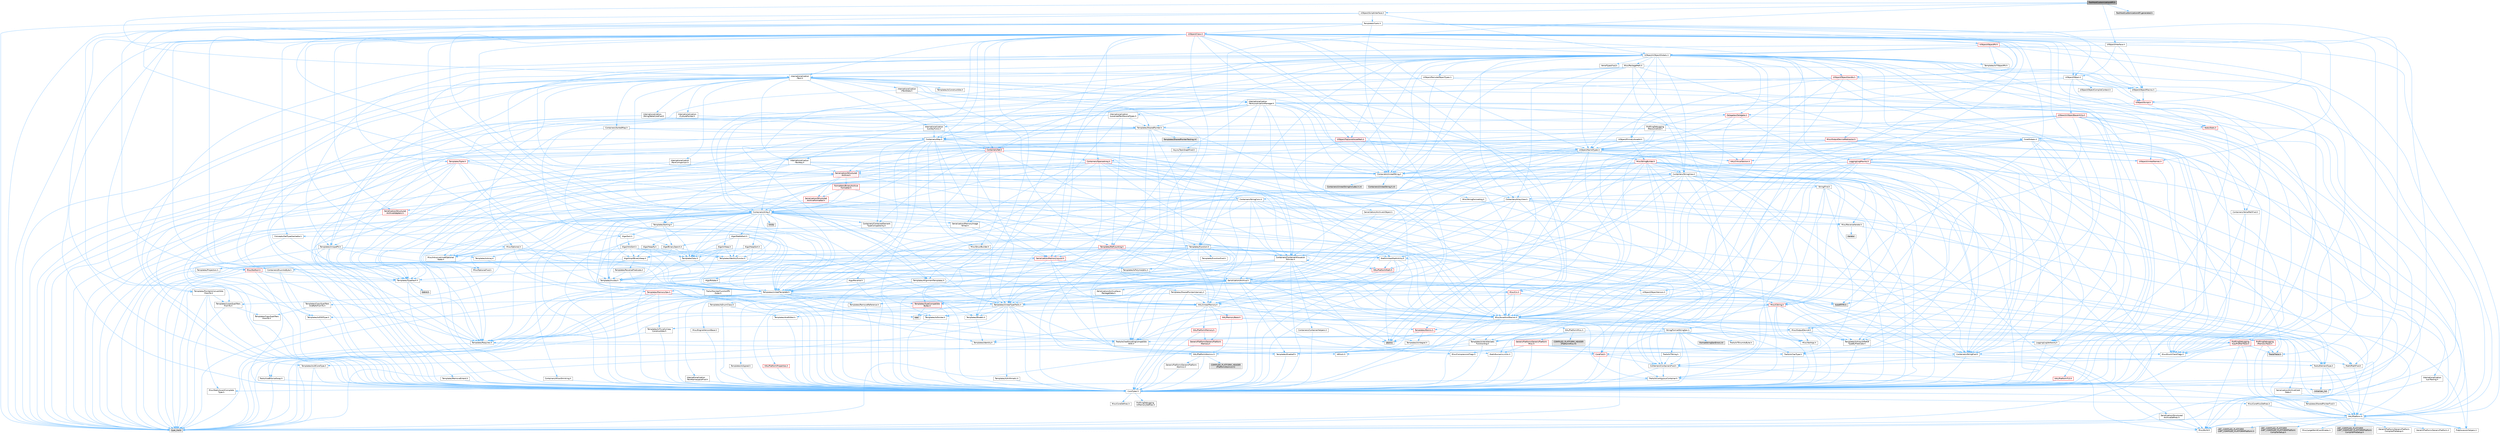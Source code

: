 digraph "ToolHostCustomizationAPI.h"
{
 // INTERACTIVE_SVG=YES
 // LATEX_PDF_SIZE
  bgcolor="transparent";
  edge [fontname=Helvetica,fontsize=10,labelfontname=Helvetica,labelfontsize=10];
  node [fontname=Helvetica,fontsize=10,shape=box,height=0.2,width=0.4];
  Node1 [id="Node000001",label="ToolHostCustomizationAPI.h",height=0.2,width=0.4,color="gray40", fillcolor="grey60", style="filled", fontcolor="black",tooltip=" "];
  Node1 -> Node2 [id="edge1_Node000001_Node000002",color="steelblue1",style="solid",tooltip=" "];
  Node2 [id="Node000002",label="Internationalization\l/Text.h",height=0.2,width=0.4,color="grey40", fillcolor="white", style="filled",URL="$d6/d35/Text_8h.html",tooltip=" "];
  Node2 -> Node3 [id="edge2_Node000002_Node000003",color="steelblue1",style="solid",tooltip=" "];
  Node3 [id="Node000003",label="CoreTypes.h",height=0.2,width=0.4,color="grey40", fillcolor="white", style="filled",URL="$dc/dec/CoreTypes_8h.html",tooltip=" "];
  Node3 -> Node4 [id="edge3_Node000003_Node000004",color="steelblue1",style="solid",tooltip=" "];
  Node4 [id="Node000004",label="HAL/Platform.h",height=0.2,width=0.4,color="grey40", fillcolor="white", style="filled",URL="$d9/dd0/Platform_8h.html",tooltip=" "];
  Node4 -> Node5 [id="edge4_Node000004_Node000005",color="steelblue1",style="solid",tooltip=" "];
  Node5 [id="Node000005",label="Misc/Build.h",height=0.2,width=0.4,color="grey40", fillcolor="white", style="filled",URL="$d3/dbb/Build_8h.html",tooltip=" "];
  Node4 -> Node6 [id="edge5_Node000004_Node000006",color="steelblue1",style="solid",tooltip=" "];
  Node6 [id="Node000006",label="Misc/LargeWorldCoordinates.h",height=0.2,width=0.4,color="grey40", fillcolor="white", style="filled",URL="$d2/dcb/LargeWorldCoordinates_8h.html",tooltip=" "];
  Node4 -> Node7 [id="edge6_Node000004_Node000007",color="steelblue1",style="solid",tooltip=" "];
  Node7 [id="Node000007",label="type_traits",height=0.2,width=0.4,color="grey60", fillcolor="#E0E0E0", style="filled",tooltip=" "];
  Node4 -> Node8 [id="edge7_Node000004_Node000008",color="steelblue1",style="solid",tooltip=" "];
  Node8 [id="Node000008",label="PreprocessorHelpers.h",height=0.2,width=0.4,color="grey40", fillcolor="white", style="filled",URL="$db/ddb/PreprocessorHelpers_8h.html",tooltip=" "];
  Node4 -> Node9 [id="edge8_Node000004_Node000009",color="steelblue1",style="solid",tooltip=" "];
  Node9 [id="Node000009",label="UBT_COMPILED_PLATFORM\l/UBT_COMPILED_PLATFORMPlatform\lCompilerPreSetup.h",height=0.2,width=0.4,color="grey60", fillcolor="#E0E0E0", style="filled",tooltip=" "];
  Node4 -> Node10 [id="edge9_Node000004_Node000010",color="steelblue1",style="solid",tooltip=" "];
  Node10 [id="Node000010",label="GenericPlatform/GenericPlatform\lCompilerPreSetup.h",height=0.2,width=0.4,color="grey40", fillcolor="white", style="filled",URL="$d9/dc8/GenericPlatformCompilerPreSetup_8h.html",tooltip=" "];
  Node4 -> Node11 [id="edge10_Node000004_Node000011",color="steelblue1",style="solid",tooltip=" "];
  Node11 [id="Node000011",label="GenericPlatform/GenericPlatform.h",height=0.2,width=0.4,color="grey40", fillcolor="white", style="filled",URL="$d6/d84/GenericPlatform_8h.html",tooltip=" "];
  Node4 -> Node12 [id="edge11_Node000004_Node000012",color="steelblue1",style="solid",tooltip=" "];
  Node12 [id="Node000012",label="UBT_COMPILED_PLATFORM\l/UBT_COMPILED_PLATFORMPlatform.h",height=0.2,width=0.4,color="grey60", fillcolor="#E0E0E0", style="filled",tooltip=" "];
  Node4 -> Node13 [id="edge12_Node000004_Node000013",color="steelblue1",style="solid",tooltip=" "];
  Node13 [id="Node000013",label="UBT_COMPILED_PLATFORM\l/UBT_COMPILED_PLATFORMPlatform\lCompilerSetup.h",height=0.2,width=0.4,color="grey60", fillcolor="#E0E0E0", style="filled",tooltip=" "];
  Node3 -> Node14 [id="edge13_Node000003_Node000014",color="steelblue1",style="solid",tooltip=" "];
  Node14 [id="Node000014",label="ProfilingDebugging\l/UMemoryDefines.h",height=0.2,width=0.4,color="grey40", fillcolor="white", style="filled",URL="$d2/da2/UMemoryDefines_8h.html",tooltip=" "];
  Node3 -> Node15 [id="edge14_Node000003_Node000015",color="steelblue1",style="solid",tooltip=" "];
  Node15 [id="Node000015",label="Misc/CoreMiscDefines.h",height=0.2,width=0.4,color="grey40", fillcolor="white", style="filled",URL="$da/d38/CoreMiscDefines_8h.html",tooltip=" "];
  Node15 -> Node4 [id="edge15_Node000015_Node000004",color="steelblue1",style="solid",tooltip=" "];
  Node15 -> Node8 [id="edge16_Node000015_Node000008",color="steelblue1",style="solid",tooltip=" "];
  Node3 -> Node16 [id="edge17_Node000003_Node000016",color="steelblue1",style="solid",tooltip=" "];
  Node16 [id="Node000016",label="Misc/CoreDefines.h",height=0.2,width=0.4,color="grey40", fillcolor="white", style="filled",URL="$d3/dd2/CoreDefines_8h.html",tooltip=" "];
  Node2 -> Node17 [id="edge18_Node000002_Node000017",color="steelblue1",style="solid",tooltip=" "];
  Node17 [id="Node000017",label="HAL/PlatformAtomics.h",height=0.2,width=0.4,color="grey40", fillcolor="white", style="filled",URL="$d3/d36/PlatformAtomics_8h.html",tooltip=" "];
  Node17 -> Node3 [id="edge19_Node000017_Node000003",color="steelblue1",style="solid",tooltip=" "];
  Node17 -> Node18 [id="edge20_Node000017_Node000018",color="steelblue1",style="solid",tooltip=" "];
  Node18 [id="Node000018",label="GenericPlatform/GenericPlatform\lAtomics.h",height=0.2,width=0.4,color="grey40", fillcolor="white", style="filled",URL="$da/d72/GenericPlatformAtomics_8h.html",tooltip=" "];
  Node18 -> Node3 [id="edge21_Node000018_Node000003",color="steelblue1",style="solid",tooltip=" "];
  Node17 -> Node19 [id="edge22_Node000017_Node000019",color="steelblue1",style="solid",tooltip=" "];
  Node19 [id="Node000019",label="COMPILED_PLATFORM_HEADER\l(PlatformAtomics.h)",height=0.2,width=0.4,color="grey60", fillcolor="#E0E0E0", style="filled",tooltip=" "];
  Node2 -> Node20 [id="edge23_Node000002_Node000020",color="steelblue1",style="solid",tooltip=" "];
  Node20 [id="Node000020",label="Misc/AssertionMacros.h",height=0.2,width=0.4,color="grey40", fillcolor="white", style="filled",URL="$d0/dfa/AssertionMacros_8h.html",tooltip=" "];
  Node20 -> Node3 [id="edge24_Node000020_Node000003",color="steelblue1",style="solid",tooltip=" "];
  Node20 -> Node4 [id="edge25_Node000020_Node000004",color="steelblue1",style="solid",tooltip=" "];
  Node20 -> Node21 [id="edge26_Node000020_Node000021",color="steelblue1",style="solid",tooltip=" "];
  Node21 [id="Node000021",label="HAL/PlatformMisc.h",height=0.2,width=0.4,color="grey40", fillcolor="white", style="filled",URL="$d0/df5/PlatformMisc_8h.html",tooltip=" "];
  Node21 -> Node3 [id="edge27_Node000021_Node000003",color="steelblue1",style="solid",tooltip=" "];
  Node21 -> Node22 [id="edge28_Node000021_Node000022",color="steelblue1",style="solid",tooltip=" "];
  Node22 [id="Node000022",label="GenericPlatform/GenericPlatform\lMisc.h",height=0.2,width=0.4,color="red", fillcolor="#FFF0F0", style="filled",URL="$db/d9a/GenericPlatformMisc_8h.html",tooltip=" "];
  Node22 -> Node23 [id="edge29_Node000022_Node000023",color="steelblue1",style="solid",tooltip=" "];
  Node23 [id="Node000023",label="Containers/StringFwd.h",height=0.2,width=0.4,color="grey40", fillcolor="white", style="filled",URL="$df/d37/StringFwd_8h.html",tooltip=" "];
  Node23 -> Node3 [id="edge30_Node000023_Node000003",color="steelblue1",style="solid",tooltip=" "];
  Node23 -> Node24 [id="edge31_Node000023_Node000024",color="steelblue1",style="solid",tooltip=" "];
  Node24 [id="Node000024",label="Traits/ElementType.h",height=0.2,width=0.4,color="grey40", fillcolor="white", style="filled",URL="$d5/d4f/ElementType_8h.html",tooltip=" "];
  Node24 -> Node4 [id="edge32_Node000024_Node000004",color="steelblue1",style="solid",tooltip=" "];
  Node24 -> Node25 [id="edge33_Node000024_Node000025",color="steelblue1",style="solid",tooltip=" "];
  Node25 [id="Node000025",label="initializer_list",height=0.2,width=0.4,color="grey60", fillcolor="#E0E0E0", style="filled",tooltip=" "];
  Node24 -> Node7 [id="edge34_Node000024_Node000007",color="steelblue1",style="solid",tooltip=" "];
  Node23 -> Node26 [id="edge35_Node000023_Node000026",color="steelblue1",style="solid",tooltip=" "];
  Node26 [id="Node000026",label="Traits/IsContiguousContainer.h",height=0.2,width=0.4,color="grey40", fillcolor="white", style="filled",URL="$d5/d3c/IsContiguousContainer_8h.html",tooltip=" "];
  Node26 -> Node3 [id="edge36_Node000026_Node000003",color="steelblue1",style="solid",tooltip=" "];
  Node26 -> Node27 [id="edge37_Node000026_Node000027",color="steelblue1",style="solid",tooltip=" "];
  Node27 [id="Node000027",label="Misc/StaticAssertComplete\lType.h",height=0.2,width=0.4,color="grey40", fillcolor="white", style="filled",URL="$d5/d4e/StaticAssertCompleteType_8h.html",tooltip=" "];
  Node26 -> Node25 [id="edge38_Node000026_Node000025",color="steelblue1",style="solid",tooltip=" "];
  Node22 -> Node28 [id="edge39_Node000022_Node000028",color="steelblue1",style="solid",tooltip=" "];
  Node28 [id="Node000028",label="CoreFwd.h",height=0.2,width=0.4,color="red", fillcolor="#FFF0F0", style="filled",URL="$d1/d1e/CoreFwd_8h.html",tooltip=" "];
  Node28 -> Node3 [id="edge40_Node000028_Node000003",color="steelblue1",style="solid",tooltip=" "];
  Node28 -> Node29 [id="edge41_Node000028_Node000029",color="steelblue1",style="solid",tooltip=" "];
  Node29 [id="Node000029",label="Containers/ContainersFwd.h",height=0.2,width=0.4,color="grey40", fillcolor="white", style="filled",URL="$d4/d0a/ContainersFwd_8h.html",tooltip=" "];
  Node29 -> Node4 [id="edge42_Node000029_Node000004",color="steelblue1",style="solid",tooltip=" "];
  Node29 -> Node3 [id="edge43_Node000029_Node000003",color="steelblue1",style="solid",tooltip=" "];
  Node29 -> Node26 [id="edge44_Node000029_Node000026",color="steelblue1",style="solid",tooltip=" "];
  Node28 -> Node30 [id="edge45_Node000028_Node000030",color="steelblue1",style="solid",tooltip=" "];
  Node30 [id="Node000030",label="Math/MathFwd.h",height=0.2,width=0.4,color="grey40", fillcolor="white", style="filled",URL="$d2/d10/MathFwd_8h.html",tooltip=" "];
  Node30 -> Node4 [id="edge46_Node000030_Node000004",color="steelblue1",style="solid",tooltip=" "];
  Node22 -> Node3 [id="edge47_Node000022_Node000003",color="steelblue1",style="solid",tooltip=" "];
  Node22 -> Node43 [id="edge48_Node000022_Node000043",color="steelblue1",style="solid",tooltip=" "];
  Node43 [id="Node000043",label="Math/NumericLimits.h",height=0.2,width=0.4,color="grey40", fillcolor="white", style="filled",URL="$df/d1b/NumericLimits_8h.html",tooltip=" "];
  Node43 -> Node3 [id="edge49_Node000043_Node000003",color="steelblue1",style="solid",tooltip=" "];
  Node22 -> Node44 [id="edge50_Node000022_Node000044",color="steelblue1",style="solid",tooltip=" "];
  Node44 [id="Node000044",label="Misc/CompressionFlags.h",height=0.2,width=0.4,color="grey40", fillcolor="white", style="filled",URL="$d9/d76/CompressionFlags_8h.html",tooltip=" "];
  Node22 -> Node45 [id="edge51_Node000022_Node000045",color="steelblue1",style="solid",tooltip=" "];
  Node45 [id="Node000045",label="Misc/EnumClassFlags.h",height=0.2,width=0.4,color="grey40", fillcolor="white", style="filled",URL="$d8/de7/EnumClassFlags_8h.html",tooltip=" "];
  Node21 -> Node48 [id="edge52_Node000021_Node000048",color="steelblue1",style="solid",tooltip=" "];
  Node48 [id="Node000048",label="COMPILED_PLATFORM_HEADER\l(PlatformMisc.h)",height=0.2,width=0.4,color="grey60", fillcolor="#E0E0E0", style="filled",tooltip=" "];
  Node21 -> Node49 [id="edge53_Node000021_Node000049",color="steelblue1",style="solid",tooltip=" "];
  Node49 [id="Node000049",label="ProfilingDebugging\l/CpuProfilerTrace.h",height=0.2,width=0.4,color="red", fillcolor="#FFF0F0", style="filled",URL="$da/dcb/CpuProfilerTrace_8h.html",tooltip=" "];
  Node49 -> Node3 [id="edge54_Node000049_Node000003",color="steelblue1",style="solid",tooltip=" "];
  Node49 -> Node29 [id="edge55_Node000049_Node000029",color="steelblue1",style="solid",tooltip=" "];
  Node49 -> Node17 [id="edge56_Node000049_Node000017",color="steelblue1",style="solid",tooltip=" "];
  Node49 -> Node8 [id="edge57_Node000049_Node000008",color="steelblue1",style="solid",tooltip=" "];
  Node49 -> Node5 [id="edge58_Node000049_Node000005",color="steelblue1",style="solid",tooltip=" "];
  Node49 -> Node53 [id="edge59_Node000049_Node000053",color="steelblue1",style="solid",tooltip=" "];
  Node53 [id="Node000053",label="Trace/Trace.h",height=0.2,width=0.4,color="grey60", fillcolor="#E0E0E0", style="filled",tooltip=" "];
  Node20 -> Node8 [id="edge60_Node000020_Node000008",color="steelblue1",style="solid",tooltip=" "];
  Node20 -> Node54 [id="edge61_Node000020_Node000054",color="steelblue1",style="solid",tooltip=" "];
  Node54 [id="Node000054",label="Templates/EnableIf.h",height=0.2,width=0.4,color="grey40", fillcolor="white", style="filled",URL="$d7/d60/EnableIf_8h.html",tooltip=" "];
  Node54 -> Node3 [id="edge62_Node000054_Node000003",color="steelblue1",style="solid",tooltip=" "];
  Node20 -> Node55 [id="edge63_Node000020_Node000055",color="steelblue1",style="solid",tooltip=" "];
  Node55 [id="Node000055",label="Templates/IsArrayOrRefOf\lTypeByPredicate.h",height=0.2,width=0.4,color="grey40", fillcolor="white", style="filled",URL="$d6/da1/IsArrayOrRefOfTypeByPredicate_8h.html",tooltip=" "];
  Node55 -> Node3 [id="edge64_Node000055_Node000003",color="steelblue1",style="solid",tooltip=" "];
  Node20 -> Node56 [id="edge65_Node000020_Node000056",color="steelblue1",style="solid",tooltip=" "];
  Node56 [id="Node000056",label="Templates/IsValidVariadic\lFunctionArg.h",height=0.2,width=0.4,color="grey40", fillcolor="white", style="filled",URL="$d0/dc8/IsValidVariadicFunctionArg_8h.html",tooltip=" "];
  Node56 -> Node3 [id="edge66_Node000056_Node000003",color="steelblue1",style="solid",tooltip=" "];
  Node56 -> Node57 [id="edge67_Node000056_Node000057",color="steelblue1",style="solid",tooltip=" "];
  Node57 [id="Node000057",label="IsEnum.h",height=0.2,width=0.4,color="grey40", fillcolor="white", style="filled",URL="$d4/de5/IsEnum_8h.html",tooltip=" "];
  Node56 -> Node7 [id="edge68_Node000056_Node000007",color="steelblue1",style="solid",tooltip=" "];
  Node20 -> Node58 [id="edge69_Node000020_Node000058",color="steelblue1",style="solid",tooltip=" "];
  Node58 [id="Node000058",label="Traits/IsCharEncodingCompatible\lWith.h",height=0.2,width=0.4,color="grey40", fillcolor="white", style="filled",URL="$df/dd1/IsCharEncodingCompatibleWith_8h.html",tooltip=" "];
  Node58 -> Node7 [id="edge70_Node000058_Node000007",color="steelblue1",style="solid",tooltip=" "];
  Node58 -> Node59 [id="edge71_Node000058_Node000059",color="steelblue1",style="solid",tooltip=" "];
  Node59 [id="Node000059",label="Traits/IsCharType.h",height=0.2,width=0.4,color="grey40", fillcolor="white", style="filled",URL="$db/d51/IsCharType_8h.html",tooltip=" "];
  Node59 -> Node3 [id="edge72_Node000059_Node000003",color="steelblue1",style="solid",tooltip=" "];
  Node20 -> Node60 [id="edge73_Node000020_Node000060",color="steelblue1",style="solid",tooltip=" "];
  Node60 [id="Node000060",label="Misc/VarArgs.h",height=0.2,width=0.4,color="grey40", fillcolor="white", style="filled",URL="$d5/d6f/VarArgs_8h.html",tooltip=" "];
  Node60 -> Node3 [id="edge74_Node000060_Node000003",color="steelblue1",style="solid",tooltip=" "];
  Node20 -> Node61 [id="edge75_Node000020_Node000061",color="steelblue1",style="solid",tooltip=" "];
  Node61 [id="Node000061",label="String/FormatStringSan.h",height=0.2,width=0.4,color="grey40", fillcolor="white", style="filled",URL="$d3/d8b/FormatStringSan_8h.html",tooltip=" "];
  Node61 -> Node7 [id="edge76_Node000061_Node000007",color="steelblue1",style="solid",tooltip=" "];
  Node61 -> Node3 [id="edge77_Node000061_Node000003",color="steelblue1",style="solid",tooltip=" "];
  Node61 -> Node62 [id="edge78_Node000061_Node000062",color="steelblue1",style="solid",tooltip=" "];
  Node62 [id="Node000062",label="Templates/Requires.h",height=0.2,width=0.4,color="grey40", fillcolor="white", style="filled",URL="$dc/d96/Requires_8h.html",tooltip=" "];
  Node62 -> Node54 [id="edge79_Node000062_Node000054",color="steelblue1",style="solid",tooltip=" "];
  Node62 -> Node7 [id="edge80_Node000062_Node000007",color="steelblue1",style="solid",tooltip=" "];
  Node61 -> Node63 [id="edge81_Node000061_Node000063",color="steelblue1",style="solid",tooltip=" "];
  Node63 [id="Node000063",label="Templates/Identity.h",height=0.2,width=0.4,color="grey40", fillcolor="white", style="filled",URL="$d0/dd5/Identity_8h.html",tooltip=" "];
  Node61 -> Node56 [id="edge82_Node000061_Node000056",color="steelblue1",style="solid",tooltip=" "];
  Node61 -> Node59 [id="edge83_Node000061_Node000059",color="steelblue1",style="solid",tooltip=" "];
  Node61 -> Node64 [id="edge84_Node000061_Node000064",color="steelblue1",style="solid",tooltip=" "];
  Node64 [id="Node000064",label="Traits/IsTEnumAsByte.h",height=0.2,width=0.4,color="grey40", fillcolor="white", style="filled",URL="$d1/de6/IsTEnumAsByte_8h.html",tooltip=" "];
  Node61 -> Node65 [id="edge85_Node000061_Node000065",color="steelblue1",style="solid",tooltip=" "];
  Node65 [id="Node000065",label="Traits/IsTString.h",height=0.2,width=0.4,color="grey40", fillcolor="white", style="filled",URL="$d0/df8/IsTString_8h.html",tooltip=" "];
  Node65 -> Node29 [id="edge86_Node000065_Node000029",color="steelblue1",style="solid",tooltip=" "];
  Node61 -> Node29 [id="edge87_Node000061_Node000029",color="steelblue1",style="solid",tooltip=" "];
  Node61 -> Node66 [id="edge88_Node000061_Node000066",color="steelblue1",style="solid",tooltip=" "];
  Node66 [id="Node000066",label="FormatStringSanErrors.inl",height=0.2,width=0.4,color="grey60", fillcolor="#E0E0E0", style="filled",tooltip=" "];
  Node20 -> Node67 [id="edge89_Node000020_Node000067",color="steelblue1",style="solid",tooltip=" "];
  Node67 [id="Node000067",label="atomic",height=0.2,width=0.4,color="grey60", fillcolor="#E0E0E0", style="filled",tooltip=" "];
  Node2 -> Node45 [id="edge90_Node000002_Node000045",color="steelblue1",style="solid",tooltip=" "];
  Node2 -> Node68 [id="edge91_Node000002_Node000068",color="steelblue1",style="solid",tooltip=" "];
  Node68 [id="Node000068",label="Templates/UnrealTypeTraits.h",height=0.2,width=0.4,color="grey40", fillcolor="white", style="filled",URL="$d2/d2d/UnrealTypeTraits_8h.html",tooltip=" "];
  Node68 -> Node3 [id="edge92_Node000068_Node000003",color="steelblue1",style="solid",tooltip=" "];
  Node68 -> Node69 [id="edge93_Node000068_Node000069",color="steelblue1",style="solid",tooltip=" "];
  Node69 [id="Node000069",label="Templates/IsPointer.h",height=0.2,width=0.4,color="grey40", fillcolor="white", style="filled",URL="$d7/d05/IsPointer_8h.html",tooltip=" "];
  Node69 -> Node3 [id="edge94_Node000069_Node000003",color="steelblue1",style="solid",tooltip=" "];
  Node68 -> Node20 [id="edge95_Node000068_Node000020",color="steelblue1",style="solid",tooltip=" "];
  Node68 -> Node70 [id="edge96_Node000068_Node000070",color="steelblue1",style="solid",tooltip=" "];
  Node70 [id="Node000070",label="Templates/AndOrNot.h",height=0.2,width=0.4,color="grey40", fillcolor="white", style="filled",URL="$db/d0a/AndOrNot_8h.html",tooltip=" "];
  Node70 -> Node3 [id="edge97_Node000070_Node000003",color="steelblue1",style="solid",tooltip=" "];
  Node68 -> Node54 [id="edge98_Node000068_Node000054",color="steelblue1",style="solid",tooltip=" "];
  Node68 -> Node71 [id="edge99_Node000068_Node000071",color="steelblue1",style="solid",tooltip=" "];
  Node71 [id="Node000071",label="Templates/IsArithmetic.h",height=0.2,width=0.4,color="grey40", fillcolor="white", style="filled",URL="$d2/d5d/IsArithmetic_8h.html",tooltip=" "];
  Node71 -> Node3 [id="edge100_Node000071_Node000003",color="steelblue1",style="solid",tooltip=" "];
  Node68 -> Node57 [id="edge101_Node000068_Node000057",color="steelblue1",style="solid",tooltip=" "];
  Node68 -> Node72 [id="edge102_Node000068_Node000072",color="steelblue1",style="solid",tooltip=" "];
  Node72 [id="Node000072",label="Templates/Models.h",height=0.2,width=0.4,color="grey40", fillcolor="white", style="filled",URL="$d3/d0c/Models_8h.html",tooltip=" "];
  Node72 -> Node63 [id="edge103_Node000072_Node000063",color="steelblue1",style="solid",tooltip=" "];
  Node68 -> Node73 [id="edge104_Node000068_Node000073",color="steelblue1",style="solid",tooltip=" "];
  Node73 [id="Node000073",label="Templates/IsPODType.h",height=0.2,width=0.4,color="grey40", fillcolor="white", style="filled",URL="$d7/db1/IsPODType_8h.html",tooltip=" "];
  Node73 -> Node3 [id="edge105_Node000073_Node000003",color="steelblue1",style="solid",tooltip=" "];
  Node68 -> Node74 [id="edge106_Node000068_Node000074",color="steelblue1",style="solid",tooltip=" "];
  Node74 [id="Node000074",label="Templates/IsUECoreType.h",height=0.2,width=0.4,color="grey40", fillcolor="white", style="filled",URL="$d1/db8/IsUECoreType_8h.html",tooltip=" "];
  Node74 -> Node3 [id="edge107_Node000074_Node000003",color="steelblue1",style="solid",tooltip=" "];
  Node74 -> Node7 [id="edge108_Node000074_Node000007",color="steelblue1",style="solid",tooltip=" "];
  Node68 -> Node75 [id="edge109_Node000068_Node000075",color="steelblue1",style="solid",tooltip=" "];
  Node75 [id="Node000075",label="Templates/IsTriviallyCopy\lConstructible.h",height=0.2,width=0.4,color="grey40", fillcolor="white", style="filled",URL="$d3/d78/IsTriviallyCopyConstructible_8h.html",tooltip=" "];
  Node75 -> Node3 [id="edge110_Node000075_Node000003",color="steelblue1",style="solid",tooltip=" "];
  Node75 -> Node7 [id="edge111_Node000075_Node000007",color="steelblue1",style="solid",tooltip=" "];
  Node2 -> Node76 [id="edge112_Node000002_Node000076",color="steelblue1",style="solid",tooltip=" "];
  Node76 [id="Node000076",label="Containers/Array.h",height=0.2,width=0.4,color="grey40", fillcolor="white", style="filled",URL="$df/dd0/Array_8h.html",tooltip=" "];
  Node76 -> Node3 [id="edge113_Node000076_Node000003",color="steelblue1",style="solid",tooltip=" "];
  Node76 -> Node20 [id="edge114_Node000076_Node000020",color="steelblue1",style="solid",tooltip=" "];
  Node76 -> Node77 [id="edge115_Node000076_Node000077",color="steelblue1",style="solid",tooltip=" "];
  Node77 [id="Node000077",label="Misc/IntrusiveUnsetOptional\lState.h",height=0.2,width=0.4,color="grey40", fillcolor="white", style="filled",URL="$d2/d0a/IntrusiveUnsetOptionalState_8h.html",tooltip=" "];
  Node77 -> Node78 [id="edge116_Node000077_Node000078",color="steelblue1",style="solid",tooltip=" "];
  Node78 [id="Node000078",label="Misc/OptionalFwd.h",height=0.2,width=0.4,color="grey40", fillcolor="white", style="filled",URL="$dc/d50/OptionalFwd_8h.html",tooltip=" "];
  Node76 -> Node79 [id="edge117_Node000076_Node000079",color="steelblue1",style="solid",tooltip=" "];
  Node79 [id="Node000079",label="Misc/ReverseIterate.h",height=0.2,width=0.4,color="grey40", fillcolor="white", style="filled",URL="$db/de3/ReverseIterate_8h.html",tooltip=" "];
  Node79 -> Node4 [id="edge118_Node000079_Node000004",color="steelblue1",style="solid",tooltip=" "];
  Node79 -> Node80 [id="edge119_Node000079_Node000080",color="steelblue1",style="solid",tooltip=" "];
  Node80 [id="Node000080",label="iterator",height=0.2,width=0.4,color="grey60", fillcolor="#E0E0E0", style="filled",tooltip=" "];
  Node76 -> Node81 [id="edge120_Node000076_Node000081",color="steelblue1",style="solid",tooltip=" "];
  Node81 [id="Node000081",label="HAL/UnrealMemory.h",height=0.2,width=0.4,color="grey40", fillcolor="white", style="filled",URL="$d9/d96/UnrealMemory_8h.html",tooltip=" "];
  Node81 -> Node3 [id="edge121_Node000081_Node000003",color="steelblue1",style="solid",tooltip=" "];
  Node81 -> Node82 [id="edge122_Node000081_Node000082",color="steelblue1",style="solid",tooltip=" "];
  Node82 [id="Node000082",label="GenericPlatform/GenericPlatform\lMemory.h",height=0.2,width=0.4,color="red", fillcolor="#FFF0F0", style="filled",URL="$dd/d22/GenericPlatformMemory_8h.html",tooltip=" "];
  Node82 -> Node28 [id="edge123_Node000082_Node000028",color="steelblue1",style="solid",tooltip=" "];
  Node82 -> Node3 [id="edge124_Node000082_Node000003",color="steelblue1",style="solid",tooltip=" "];
  Node81 -> Node85 [id="edge125_Node000081_Node000085",color="steelblue1",style="solid",tooltip=" "];
  Node85 [id="Node000085",label="HAL/MemoryBase.h",height=0.2,width=0.4,color="red", fillcolor="#FFF0F0", style="filled",URL="$d6/d9f/MemoryBase_8h.html",tooltip=" "];
  Node85 -> Node3 [id="edge126_Node000085_Node000003",color="steelblue1",style="solid",tooltip=" "];
  Node85 -> Node17 [id="edge127_Node000085_Node000017",color="steelblue1",style="solid",tooltip=" "];
  Node85 -> Node87 [id="edge128_Node000085_Node000087",color="steelblue1",style="solid",tooltip=" "];
  Node87 [id="Node000087",label="Misc/OutputDevice.h",height=0.2,width=0.4,color="grey40", fillcolor="white", style="filled",URL="$d7/d32/OutputDevice_8h.html",tooltip=" "];
  Node87 -> Node28 [id="edge129_Node000087_Node000028",color="steelblue1",style="solid",tooltip=" "];
  Node87 -> Node3 [id="edge130_Node000087_Node000003",color="steelblue1",style="solid",tooltip=" "];
  Node87 -> Node88 [id="edge131_Node000087_Node000088",color="steelblue1",style="solid",tooltip=" "];
  Node88 [id="Node000088",label="Logging/LogVerbosity.h",height=0.2,width=0.4,color="grey40", fillcolor="white", style="filled",URL="$d2/d8f/LogVerbosity_8h.html",tooltip=" "];
  Node88 -> Node3 [id="edge132_Node000088_Node000003",color="steelblue1",style="solid",tooltip=" "];
  Node87 -> Node60 [id="edge133_Node000087_Node000060",color="steelblue1",style="solid",tooltip=" "];
  Node87 -> Node55 [id="edge134_Node000087_Node000055",color="steelblue1",style="solid",tooltip=" "];
  Node87 -> Node56 [id="edge135_Node000087_Node000056",color="steelblue1",style="solid",tooltip=" "];
  Node87 -> Node58 [id="edge136_Node000087_Node000058",color="steelblue1",style="solid",tooltip=" "];
  Node85 -> Node89 [id="edge137_Node000085_Node000089",color="steelblue1",style="solid",tooltip=" "];
  Node89 [id="Node000089",label="Templates/Atomic.h",height=0.2,width=0.4,color="red", fillcolor="#FFF0F0", style="filled",URL="$d3/d91/Atomic_8h.html",tooltip=" "];
  Node89 -> Node92 [id="edge138_Node000089_Node000092",color="steelblue1",style="solid",tooltip=" "];
  Node92 [id="Node000092",label="Templates/IsIntegral.h",height=0.2,width=0.4,color="grey40", fillcolor="white", style="filled",URL="$da/d64/IsIntegral_8h.html",tooltip=" "];
  Node92 -> Node3 [id="edge139_Node000092_Node000003",color="steelblue1",style="solid",tooltip=" "];
  Node89 -> Node67 [id="edge140_Node000089_Node000067",color="steelblue1",style="solid",tooltip=" "];
  Node81 -> Node96 [id="edge141_Node000081_Node000096",color="steelblue1",style="solid",tooltip=" "];
  Node96 [id="Node000096",label="HAL/PlatformMemory.h",height=0.2,width=0.4,color="red", fillcolor="#FFF0F0", style="filled",URL="$de/d68/PlatformMemory_8h.html",tooltip=" "];
  Node96 -> Node3 [id="edge142_Node000096_Node000003",color="steelblue1",style="solid",tooltip=" "];
  Node96 -> Node82 [id="edge143_Node000096_Node000082",color="steelblue1",style="solid",tooltip=" "];
  Node81 -> Node98 [id="edge144_Node000081_Node000098",color="steelblue1",style="solid",tooltip=" "];
  Node98 [id="Node000098",label="ProfilingDebugging\l/MemoryTrace.h",height=0.2,width=0.4,color="red", fillcolor="#FFF0F0", style="filled",URL="$da/dd7/MemoryTrace_8h.html",tooltip=" "];
  Node98 -> Node4 [id="edge145_Node000098_Node000004",color="steelblue1",style="solid",tooltip=" "];
  Node98 -> Node45 [id="edge146_Node000098_Node000045",color="steelblue1",style="solid",tooltip=" "];
  Node98 -> Node53 [id="edge147_Node000098_Node000053",color="steelblue1",style="solid",tooltip=" "];
  Node81 -> Node69 [id="edge148_Node000081_Node000069",color="steelblue1",style="solid",tooltip=" "];
  Node76 -> Node68 [id="edge149_Node000076_Node000068",color="steelblue1",style="solid",tooltip=" "];
  Node76 -> Node99 [id="edge150_Node000076_Node000099",color="steelblue1",style="solid",tooltip=" "];
  Node99 [id="Node000099",label="Templates/UnrealTemplate.h",height=0.2,width=0.4,color="grey40", fillcolor="white", style="filled",URL="$d4/d24/UnrealTemplate_8h.html",tooltip=" "];
  Node99 -> Node3 [id="edge151_Node000099_Node000003",color="steelblue1",style="solid",tooltip=" "];
  Node99 -> Node69 [id="edge152_Node000099_Node000069",color="steelblue1",style="solid",tooltip=" "];
  Node99 -> Node81 [id="edge153_Node000099_Node000081",color="steelblue1",style="solid",tooltip=" "];
  Node99 -> Node100 [id="edge154_Node000099_Node000100",color="steelblue1",style="solid",tooltip=" "];
  Node100 [id="Node000100",label="Templates/CopyQualifiers\lAndRefsFromTo.h",height=0.2,width=0.4,color="grey40", fillcolor="white", style="filled",URL="$d3/db3/CopyQualifiersAndRefsFromTo_8h.html",tooltip=" "];
  Node100 -> Node101 [id="edge155_Node000100_Node000101",color="steelblue1",style="solid",tooltip=" "];
  Node101 [id="Node000101",label="Templates/CopyQualifiers\lFromTo.h",height=0.2,width=0.4,color="grey40", fillcolor="white", style="filled",URL="$d5/db4/CopyQualifiersFromTo_8h.html",tooltip=" "];
  Node99 -> Node68 [id="edge156_Node000099_Node000068",color="steelblue1",style="solid",tooltip=" "];
  Node99 -> Node102 [id="edge157_Node000099_Node000102",color="steelblue1",style="solid",tooltip=" "];
  Node102 [id="Node000102",label="Templates/RemoveReference.h",height=0.2,width=0.4,color="grey40", fillcolor="white", style="filled",URL="$da/dbe/RemoveReference_8h.html",tooltip=" "];
  Node102 -> Node3 [id="edge158_Node000102_Node000003",color="steelblue1",style="solid",tooltip=" "];
  Node99 -> Node62 [id="edge159_Node000099_Node000062",color="steelblue1",style="solid",tooltip=" "];
  Node99 -> Node103 [id="edge160_Node000099_Node000103",color="steelblue1",style="solid",tooltip=" "];
  Node103 [id="Node000103",label="Templates/TypeCompatible\lBytes.h",height=0.2,width=0.4,color="red", fillcolor="#FFF0F0", style="filled",URL="$df/d0a/TypeCompatibleBytes_8h.html",tooltip=" "];
  Node103 -> Node3 [id="edge161_Node000103_Node000003",color="steelblue1",style="solid",tooltip=" "];
  Node103 -> Node34 [id="edge162_Node000103_Node000034",color="steelblue1",style="solid",tooltip=" "];
  Node34 [id="Node000034",label="new",height=0.2,width=0.4,color="grey60", fillcolor="#E0E0E0", style="filled",tooltip=" "];
  Node103 -> Node7 [id="edge163_Node000103_Node000007",color="steelblue1",style="solid",tooltip=" "];
  Node99 -> Node63 [id="edge164_Node000099_Node000063",color="steelblue1",style="solid",tooltip=" "];
  Node99 -> Node26 [id="edge165_Node000099_Node000026",color="steelblue1",style="solid",tooltip=" "];
  Node99 -> Node104 [id="edge166_Node000099_Node000104",color="steelblue1",style="solid",tooltip=" "];
  Node104 [id="Node000104",label="Traits/UseBitwiseSwap.h",height=0.2,width=0.4,color="grey40", fillcolor="white", style="filled",URL="$db/df3/UseBitwiseSwap_8h.html",tooltip=" "];
  Node104 -> Node3 [id="edge167_Node000104_Node000003",color="steelblue1",style="solid",tooltip=" "];
  Node104 -> Node7 [id="edge168_Node000104_Node000007",color="steelblue1",style="solid",tooltip=" "];
  Node99 -> Node7 [id="edge169_Node000099_Node000007",color="steelblue1",style="solid",tooltip=" "];
  Node76 -> Node105 [id="edge170_Node000076_Node000105",color="steelblue1",style="solid",tooltip=" "];
  Node105 [id="Node000105",label="Containers/AllowShrinking.h",height=0.2,width=0.4,color="grey40", fillcolor="white", style="filled",URL="$d7/d1a/AllowShrinking_8h.html",tooltip=" "];
  Node105 -> Node3 [id="edge171_Node000105_Node000003",color="steelblue1",style="solid",tooltip=" "];
  Node76 -> Node106 [id="edge172_Node000076_Node000106",color="steelblue1",style="solid",tooltip=" "];
  Node106 [id="Node000106",label="Containers/ContainerAllocation\lPolicies.h",height=0.2,width=0.4,color="grey40", fillcolor="white", style="filled",URL="$d7/dff/ContainerAllocationPolicies_8h.html",tooltip=" "];
  Node106 -> Node3 [id="edge173_Node000106_Node000003",color="steelblue1",style="solid",tooltip=" "];
  Node106 -> Node107 [id="edge174_Node000106_Node000107",color="steelblue1",style="solid",tooltip=" "];
  Node107 [id="Node000107",label="Containers/ContainerHelpers.h",height=0.2,width=0.4,color="grey40", fillcolor="white", style="filled",URL="$d7/d33/ContainerHelpers_8h.html",tooltip=" "];
  Node107 -> Node3 [id="edge175_Node000107_Node000003",color="steelblue1",style="solid",tooltip=" "];
  Node106 -> Node106 [id="edge176_Node000106_Node000106",color="steelblue1",style="solid",tooltip=" "];
  Node106 -> Node108 [id="edge177_Node000106_Node000108",color="steelblue1",style="solid",tooltip=" "];
  Node108 [id="Node000108",label="HAL/PlatformMath.h",height=0.2,width=0.4,color="red", fillcolor="#FFF0F0", style="filled",URL="$dc/d53/PlatformMath_8h.html",tooltip=" "];
  Node108 -> Node3 [id="edge178_Node000108_Node000003",color="steelblue1",style="solid",tooltip=" "];
  Node106 -> Node81 [id="edge179_Node000106_Node000081",color="steelblue1",style="solid",tooltip=" "];
  Node106 -> Node43 [id="edge180_Node000106_Node000043",color="steelblue1",style="solid",tooltip=" "];
  Node106 -> Node20 [id="edge181_Node000106_Node000020",color="steelblue1",style="solid",tooltip=" "];
  Node106 -> Node116 [id="edge182_Node000106_Node000116",color="steelblue1",style="solid",tooltip=" "];
  Node116 [id="Node000116",label="Templates/IsPolymorphic.h",height=0.2,width=0.4,color="grey40", fillcolor="white", style="filled",URL="$dc/d20/IsPolymorphic_8h.html",tooltip=" "];
  Node106 -> Node117 [id="edge183_Node000106_Node000117",color="steelblue1",style="solid",tooltip=" "];
  Node117 [id="Node000117",label="Templates/MemoryOps.h",height=0.2,width=0.4,color="red", fillcolor="#FFF0F0", style="filled",URL="$db/dea/MemoryOps_8h.html",tooltip=" "];
  Node117 -> Node3 [id="edge184_Node000117_Node000003",color="steelblue1",style="solid",tooltip=" "];
  Node117 -> Node81 [id="edge185_Node000117_Node000081",color="steelblue1",style="solid",tooltip=" "];
  Node117 -> Node75 [id="edge186_Node000117_Node000075",color="steelblue1",style="solid",tooltip=" "];
  Node117 -> Node62 [id="edge187_Node000117_Node000062",color="steelblue1",style="solid",tooltip=" "];
  Node117 -> Node68 [id="edge188_Node000117_Node000068",color="steelblue1",style="solid",tooltip=" "];
  Node117 -> Node104 [id="edge189_Node000117_Node000104",color="steelblue1",style="solid",tooltip=" "];
  Node117 -> Node34 [id="edge190_Node000117_Node000034",color="steelblue1",style="solid",tooltip=" "];
  Node117 -> Node7 [id="edge191_Node000117_Node000007",color="steelblue1",style="solid",tooltip=" "];
  Node106 -> Node103 [id="edge192_Node000106_Node000103",color="steelblue1",style="solid",tooltip=" "];
  Node106 -> Node7 [id="edge193_Node000106_Node000007",color="steelblue1",style="solid",tooltip=" "];
  Node76 -> Node118 [id="edge194_Node000076_Node000118",color="steelblue1",style="solid",tooltip=" "];
  Node118 [id="Node000118",label="Containers/ContainerElement\lTypeCompatibility.h",height=0.2,width=0.4,color="grey40", fillcolor="white", style="filled",URL="$df/ddf/ContainerElementTypeCompatibility_8h.html",tooltip=" "];
  Node118 -> Node3 [id="edge195_Node000118_Node000003",color="steelblue1",style="solid",tooltip=" "];
  Node118 -> Node68 [id="edge196_Node000118_Node000068",color="steelblue1",style="solid",tooltip=" "];
  Node76 -> Node119 [id="edge197_Node000076_Node000119",color="steelblue1",style="solid",tooltip=" "];
  Node119 [id="Node000119",label="Serialization/Archive.h",height=0.2,width=0.4,color="grey40", fillcolor="white", style="filled",URL="$d7/d3b/Archive_8h.html",tooltip=" "];
  Node119 -> Node28 [id="edge198_Node000119_Node000028",color="steelblue1",style="solid",tooltip=" "];
  Node119 -> Node3 [id="edge199_Node000119_Node000003",color="steelblue1",style="solid",tooltip=" "];
  Node119 -> Node120 [id="edge200_Node000119_Node000120",color="steelblue1",style="solid",tooltip=" "];
  Node120 [id="Node000120",label="HAL/PlatformProperties.h",height=0.2,width=0.4,color="red", fillcolor="#FFF0F0", style="filled",URL="$d9/db0/PlatformProperties_8h.html",tooltip=" "];
  Node120 -> Node3 [id="edge201_Node000120_Node000003",color="steelblue1",style="solid",tooltip=" "];
  Node119 -> Node123 [id="edge202_Node000119_Node000123",color="steelblue1",style="solid",tooltip=" "];
  Node123 [id="Node000123",label="Internationalization\l/TextNamespaceFwd.h",height=0.2,width=0.4,color="grey40", fillcolor="white", style="filled",URL="$d8/d97/TextNamespaceFwd_8h.html",tooltip=" "];
  Node123 -> Node3 [id="edge203_Node000123_Node000003",color="steelblue1",style="solid",tooltip=" "];
  Node119 -> Node30 [id="edge204_Node000119_Node000030",color="steelblue1",style="solid",tooltip=" "];
  Node119 -> Node20 [id="edge205_Node000119_Node000020",color="steelblue1",style="solid",tooltip=" "];
  Node119 -> Node5 [id="edge206_Node000119_Node000005",color="steelblue1",style="solid",tooltip=" "];
  Node119 -> Node44 [id="edge207_Node000119_Node000044",color="steelblue1",style="solid",tooltip=" "];
  Node119 -> Node124 [id="edge208_Node000119_Node000124",color="steelblue1",style="solid",tooltip=" "];
  Node124 [id="Node000124",label="Misc/EngineVersionBase.h",height=0.2,width=0.4,color="grey40", fillcolor="white", style="filled",URL="$d5/d2b/EngineVersionBase_8h.html",tooltip=" "];
  Node124 -> Node3 [id="edge209_Node000124_Node000003",color="steelblue1",style="solid",tooltip=" "];
  Node119 -> Node60 [id="edge210_Node000119_Node000060",color="steelblue1",style="solid",tooltip=" "];
  Node119 -> Node125 [id="edge211_Node000119_Node000125",color="steelblue1",style="solid",tooltip=" "];
  Node125 [id="Node000125",label="Serialization/ArchiveCook\lData.h",height=0.2,width=0.4,color="grey40", fillcolor="white", style="filled",URL="$dc/db6/ArchiveCookData_8h.html",tooltip=" "];
  Node125 -> Node4 [id="edge212_Node000125_Node000004",color="steelblue1",style="solid",tooltip=" "];
  Node119 -> Node126 [id="edge213_Node000119_Node000126",color="steelblue1",style="solid",tooltip=" "];
  Node126 [id="Node000126",label="Serialization/ArchiveSave\lPackageData.h",height=0.2,width=0.4,color="grey40", fillcolor="white", style="filled",URL="$d1/d37/ArchiveSavePackageData_8h.html",tooltip=" "];
  Node119 -> Node54 [id="edge214_Node000119_Node000054",color="steelblue1",style="solid",tooltip=" "];
  Node119 -> Node55 [id="edge215_Node000119_Node000055",color="steelblue1",style="solid",tooltip=" "];
  Node119 -> Node127 [id="edge216_Node000119_Node000127",color="steelblue1",style="solid",tooltip=" "];
  Node127 [id="Node000127",label="Templates/IsEnumClass.h",height=0.2,width=0.4,color="grey40", fillcolor="white", style="filled",URL="$d7/d15/IsEnumClass_8h.html",tooltip=" "];
  Node127 -> Node3 [id="edge217_Node000127_Node000003",color="steelblue1",style="solid",tooltip=" "];
  Node127 -> Node70 [id="edge218_Node000127_Node000070",color="steelblue1",style="solid",tooltip=" "];
  Node119 -> Node113 [id="edge219_Node000119_Node000113",color="steelblue1",style="solid",tooltip=" "];
  Node113 [id="Node000113",label="Templates/IsSigned.h",height=0.2,width=0.4,color="grey40", fillcolor="white", style="filled",URL="$d8/dd8/IsSigned_8h.html",tooltip=" "];
  Node113 -> Node3 [id="edge220_Node000113_Node000003",color="steelblue1",style="solid",tooltip=" "];
  Node119 -> Node56 [id="edge221_Node000119_Node000056",color="steelblue1",style="solid",tooltip=" "];
  Node119 -> Node99 [id="edge222_Node000119_Node000099",color="steelblue1",style="solid",tooltip=" "];
  Node119 -> Node58 [id="edge223_Node000119_Node000058",color="steelblue1",style="solid",tooltip=" "];
  Node119 -> Node128 [id="edge224_Node000119_Node000128",color="steelblue1",style="solid",tooltip=" "];
  Node128 [id="Node000128",label="UObject/ObjectVersion.h",height=0.2,width=0.4,color="grey40", fillcolor="white", style="filled",URL="$da/d63/ObjectVersion_8h.html",tooltip=" "];
  Node128 -> Node3 [id="edge225_Node000128_Node000003",color="steelblue1",style="solid",tooltip=" "];
  Node76 -> Node129 [id="edge226_Node000076_Node000129",color="steelblue1",style="solid",tooltip=" "];
  Node129 [id="Node000129",label="Serialization/MemoryImage\lWriter.h",height=0.2,width=0.4,color="grey40", fillcolor="white", style="filled",URL="$d0/d08/MemoryImageWriter_8h.html",tooltip=" "];
  Node129 -> Node3 [id="edge227_Node000129_Node000003",color="steelblue1",style="solid",tooltip=" "];
  Node129 -> Node130 [id="edge228_Node000129_Node000130",color="steelblue1",style="solid",tooltip=" "];
  Node130 [id="Node000130",label="Serialization/MemoryLayout.h",height=0.2,width=0.4,color="red", fillcolor="#FFF0F0", style="filled",URL="$d7/d66/MemoryLayout_8h.html",tooltip=" "];
  Node130 -> Node133 [id="edge229_Node000130_Node000133",color="steelblue1",style="solid",tooltip=" "];
  Node133 [id="Node000133",label="Containers/EnumAsByte.h",height=0.2,width=0.4,color="grey40", fillcolor="white", style="filled",URL="$d6/d9a/EnumAsByte_8h.html",tooltip=" "];
  Node133 -> Node3 [id="edge230_Node000133_Node000003",color="steelblue1",style="solid",tooltip=" "];
  Node133 -> Node73 [id="edge231_Node000133_Node000073",color="steelblue1",style="solid",tooltip=" "];
  Node133 -> Node134 [id="edge232_Node000133_Node000134",color="steelblue1",style="solid",tooltip=" "];
  Node134 [id="Node000134",label="Templates/TypeHash.h",height=0.2,width=0.4,color="grey40", fillcolor="white", style="filled",URL="$d1/d62/TypeHash_8h.html",tooltip=" "];
  Node134 -> Node3 [id="edge233_Node000134_Node000003",color="steelblue1",style="solid",tooltip=" "];
  Node134 -> Node62 [id="edge234_Node000134_Node000062",color="steelblue1",style="solid",tooltip=" "];
  Node134 -> Node135 [id="edge235_Node000134_Node000135",color="steelblue1",style="solid",tooltip=" "];
  Node135 [id="Node000135",label="Misc/Crc.h",height=0.2,width=0.4,color="red", fillcolor="#FFF0F0", style="filled",URL="$d4/dd2/Crc_8h.html",tooltip=" "];
  Node135 -> Node3 [id="edge236_Node000135_Node000003",color="steelblue1",style="solid",tooltip=" "];
  Node135 -> Node20 [id="edge237_Node000135_Node000020",color="steelblue1",style="solid",tooltip=" "];
  Node135 -> Node136 [id="edge238_Node000135_Node000136",color="steelblue1",style="solid",tooltip=" "];
  Node136 [id="Node000136",label="Misc/CString.h",height=0.2,width=0.4,color="red", fillcolor="#FFF0F0", style="filled",URL="$d2/d49/CString_8h.html",tooltip=" "];
  Node136 -> Node3 [id="edge239_Node000136_Node000003",color="steelblue1",style="solid",tooltip=" "];
  Node136 -> Node20 [id="edge240_Node000136_Node000020",color="steelblue1",style="solid",tooltip=" "];
  Node136 -> Node60 [id="edge241_Node000136_Node000060",color="steelblue1",style="solid",tooltip=" "];
  Node136 -> Node55 [id="edge242_Node000136_Node000055",color="steelblue1",style="solid",tooltip=" "];
  Node136 -> Node56 [id="edge243_Node000136_Node000056",color="steelblue1",style="solid",tooltip=" "];
  Node136 -> Node58 [id="edge244_Node000136_Node000058",color="steelblue1",style="solid",tooltip=" "];
  Node135 -> Node68 [id="edge245_Node000135_Node000068",color="steelblue1",style="solid",tooltip=" "];
  Node135 -> Node59 [id="edge246_Node000135_Node000059",color="steelblue1",style="solid",tooltip=" "];
  Node134 -> Node140 [id="edge247_Node000134_Node000140",color="steelblue1",style="solid",tooltip=" "];
  Node140 [id="Node000140",label="stdint.h",height=0.2,width=0.4,color="grey60", fillcolor="#E0E0E0", style="filled",tooltip=" "];
  Node134 -> Node7 [id="edge248_Node000134_Node000007",color="steelblue1",style="solid",tooltip=" "];
  Node130 -> Node23 [id="edge249_Node000130_Node000023",color="steelblue1",style="solid",tooltip=" "];
  Node130 -> Node81 [id="edge250_Node000130_Node000081",color="steelblue1",style="solid",tooltip=" "];
  Node130 -> Node54 [id="edge251_Node000130_Node000054",color="steelblue1",style="solid",tooltip=" "];
  Node130 -> Node116 [id="edge252_Node000130_Node000116",color="steelblue1",style="solid",tooltip=" "];
  Node130 -> Node72 [id="edge253_Node000130_Node000072",color="steelblue1",style="solid",tooltip=" "];
  Node130 -> Node99 [id="edge254_Node000130_Node000099",color="steelblue1",style="solid",tooltip=" "];
  Node76 -> Node143 [id="edge255_Node000076_Node000143",color="steelblue1",style="solid",tooltip=" "];
  Node143 [id="Node000143",label="Algo/Heapify.h",height=0.2,width=0.4,color="grey40", fillcolor="white", style="filled",URL="$d0/d2a/Heapify_8h.html",tooltip=" "];
  Node143 -> Node144 [id="edge256_Node000143_Node000144",color="steelblue1",style="solid",tooltip=" "];
  Node144 [id="Node000144",label="Algo/Impl/BinaryHeap.h",height=0.2,width=0.4,color="grey40", fillcolor="white", style="filled",URL="$d7/da3/Algo_2Impl_2BinaryHeap_8h.html",tooltip=" "];
  Node144 -> Node145 [id="edge257_Node000144_Node000145",color="steelblue1",style="solid",tooltip=" "];
  Node145 [id="Node000145",label="Templates/Invoke.h",height=0.2,width=0.4,color="grey40", fillcolor="white", style="filled",URL="$d7/deb/Invoke_8h.html",tooltip=" "];
  Node145 -> Node3 [id="edge258_Node000145_Node000003",color="steelblue1",style="solid",tooltip=" "];
  Node145 -> Node146 [id="edge259_Node000145_Node000146",color="steelblue1",style="solid",tooltip=" "];
  Node146 [id="Node000146",label="Traits/MemberFunctionPtr\lOuter.h",height=0.2,width=0.4,color="grey40", fillcolor="white", style="filled",URL="$db/da7/MemberFunctionPtrOuter_8h.html",tooltip=" "];
  Node145 -> Node99 [id="edge260_Node000145_Node000099",color="steelblue1",style="solid",tooltip=" "];
  Node145 -> Node7 [id="edge261_Node000145_Node000007",color="steelblue1",style="solid",tooltip=" "];
  Node144 -> Node147 [id="edge262_Node000144_Node000147",color="steelblue1",style="solid",tooltip=" "];
  Node147 [id="Node000147",label="Templates/Projection.h",height=0.2,width=0.4,color="grey40", fillcolor="white", style="filled",URL="$d7/df0/Projection_8h.html",tooltip=" "];
  Node147 -> Node7 [id="edge263_Node000147_Node000007",color="steelblue1",style="solid",tooltip=" "];
  Node144 -> Node148 [id="edge264_Node000144_Node000148",color="steelblue1",style="solid",tooltip=" "];
  Node148 [id="Node000148",label="Templates/ReversePredicate.h",height=0.2,width=0.4,color="grey40", fillcolor="white", style="filled",URL="$d8/d28/ReversePredicate_8h.html",tooltip=" "];
  Node148 -> Node145 [id="edge265_Node000148_Node000145",color="steelblue1",style="solid",tooltip=" "];
  Node148 -> Node99 [id="edge266_Node000148_Node000099",color="steelblue1",style="solid",tooltip=" "];
  Node144 -> Node7 [id="edge267_Node000144_Node000007",color="steelblue1",style="solid",tooltip=" "];
  Node143 -> Node149 [id="edge268_Node000143_Node000149",color="steelblue1",style="solid",tooltip=" "];
  Node149 [id="Node000149",label="Templates/IdentityFunctor.h",height=0.2,width=0.4,color="grey40", fillcolor="white", style="filled",URL="$d7/d2e/IdentityFunctor_8h.html",tooltip=" "];
  Node149 -> Node4 [id="edge269_Node000149_Node000004",color="steelblue1",style="solid",tooltip=" "];
  Node143 -> Node145 [id="edge270_Node000143_Node000145",color="steelblue1",style="solid",tooltip=" "];
  Node143 -> Node150 [id="edge271_Node000143_Node000150",color="steelblue1",style="solid",tooltip=" "];
  Node150 [id="Node000150",label="Templates/Less.h",height=0.2,width=0.4,color="grey40", fillcolor="white", style="filled",URL="$de/dc8/Less_8h.html",tooltip=" "];
  Node150 -> Node3 [id="edge272_Node000150_Node000003",color="steelblue1",style="solid",tooltip=" "];
  Node150 -> Node99 [id="edge273_Node000150_Node000099",color="steelblue1",style="solid",tooltip=" "];
  Node143 -> Node99 [id="edge274_Node000143_Node000099",color="steelblue1",style="solid",tooltip=" "];
  Node76 -> Node151 [id="edge275_Node000076_Node000151",color="steelblue1",style="solid",tooltip=" "];
  Node151 [id="Node000151",label="Algo/HeapSort.h",height=0.2,width=0.4,color="grey40", fillcolor="white", style="filled",URL="$d3/d92/HeapSort_8h.html",tooltip=" "];
  Node151 -> Node144 [id="edge276_Node000151_Node000144",color="steelblue1",style="solid",tooltip=" "];
  Node151 -> Node149 [id="edge277_Node000151_Node000149",color="steelblue1",style="solid",tooltip=" "];
  Node151 -> Node150 [id="edge278_Node000151_Node000150",color="steelblue1",style="solid",tooltip=" "];
  Node151 -> Node99 [id="edge279_Node000151_Node000099",color="steelblue1",style="solid",tooltip=" "];
  Node76 -> Node152 [id="edge280_Node000076_Node000152",color="steelblue1",style="solid",tooltip=" "];
  Node152 [id="Node000152",label="Algo/IsHeap.h",height=0.2,width=0.4,color="grey40", fillcolor="white", style="filled",URL="$de/d32/IsHeap_8h.html",tooltip=" "];
  Node152 -> Node144 [id="edge281_Node000152_Node000144",color="steelblue1",style="solid",tooltip=" "];
  Node152 -> Node149 [id="edge282_Node000152_Node000149",color="steelblue1",style="solid",tooltip=" "];
  Node152 -> Node145 [id="edge283_Node000152_Node000145",color="steelblue1",style="solid",tooltip=" "];
  Node152 -> Node150 [id="edge284_Node000152_Node000150",color="steelblue1",style="solid",tooltip=" "];
  Node152 -> Node99 [id="edge285_Node000152_Node000099",color="steelblue1",style="solid",tooltip=" "];
  Node76 -> Node144 [id="edge286_Node000076_Node000144",color="steelblue1",style="solid",tooltip=" "];
  Node76 -> Node153 [id="edge287_Node000076_Node000153",color="steelblue1",style="solid",tooltip=" "];
  Node153 [id="Node000153",label="Algo/StableSort.h",height=0.2,width=0.4,color="grey40", fillcolor="white", style="filled",URL="$d7/d3c/StableSort_8h.html",tooltip=" "];
  Node153 -> Node154 [id="edge288_Node000153_Node000154",color="steelblue1",style="solid",tooltip=" "];
  Node154 [id="Node000154",label="Algo/BinarySearch.h",height=0.2,width=0.4,color="grey40", fillcolor="white", style="filled",URL="$db/db4/BinarySearch_8h.html",tooltip=" "];
  Node154 -> Node149 [id="edge289_Node000154_Node000149",color="steelblue1",style="solid",tooltip=" "];
  Node154 -> Node145 [id="edge290_Node000154_Node000145",color="steelblue1",style="solid",tooltip=" "];
  Node154 -> Node150 [id="edge291_Node000154_Node000150",color="steelblue1",style="solid",tooltip=" "];
  Node153 -> Node155 [id="edge292_Node000153_Node000155",color="steelblue1",style="solid",tooltip=" "];
  Node155 [id="Node000155",label="Algo/Rotate.h",height=0.2,width=0.4,color="grey40", fillcolor="white", style="filled",URL="$dd/da7/Rotate_8h.html",tooltip=" "];
  Node155 -> Node99 [id="edge293_Node000155_Node000099",color="steelblue1",style="solid",tooltip=" "];
  Node153 -> Node149 [id="edge294_Node000153_Node000149",color="steelblue1",style="solid",tooltip=" "];
  Node153 -> Node145 [id="edge295_Node000153_Node000145",color="steelblue1",style="solid",tooltip=" "];
  Node153 -> Node150 [id="edge296_Node000153_Node000150",color="steelblue1",style="solid",tooltip=" "];
  Node153 -> Node99 [id="edge297_Node000153_Node000099",color="steelblue1",style="solid",tooltip=" "];
  Node76 -> Node156 [id="edge298_Node000076_Node000156",color="steelblue1",style="solid",tooltip=" "];
  Node156 [id="Node000156",label="Concepts/GetTypeHashable.h",height=0.2,width=0.4,color="grey40", fillcolor="white", style="filled",URL="$d3/da2/GetTypeHashable_8h.html",tooltip=" "];
  Node156 -> Node3 [id="edge299_Node000156_Node000003",color="steelblue1",style="solid",tooltip=" "];
  Node156 -> Node134 [id="edge300_Node000156_Node000134",color="steelblue1",style="solid",tooltip=" "];
  Node76 -> Node149 [id="edge301_Node000076_Node000149",color="steelblue1",style="solid",tooltip=" "];
  Node76 -> Node145 [id="edge302_Node000076_Node000145",color="steelblue1",style="solid",tooltip=" "];
  Node76 -> Node150 [id="edge303_Node000076_Node000150",color="steelblue1",style="solid",tooltip=" "];
  Node76 -> Node157 [id="edge304_Node000076_Node000157",color="steelblue1",style="solid",tooltip=" "];
  Node157 [id="Node000157",label="Templates/LosesQualifiers\lFromTo.h",height=0.2,width=0.4,color="grey40", fillcolor="white", style="filled",URL="$d2/db3/LosesQualifiersFromTo_8h.html",tooltip=" "];
  Node157 -> Node101 [id="edge305_Node000157_Node000101",color="steelblue1",style="solid",tooltip=" "];
  Node157 -> Node7 [id="edge306_Node000157_Node000007",color="steelblue1",style="solid",tooltip=" "];
  Node76 -> Node62 [id="edge307_Node000076_Node000062",color="steelblue1",style="solid",tooltip=" "];
  Node76 -> Node158 [id="edge308_Node000076_Node000158",color="steelblue1",style="solid",tooltip=" "];
  Node158 [id="Node000158",label="Templates/Sorting.h",height=0.2,width=0.4,color="grey40", fillcolor="white", style="filled",URL="$d3/d9e/Sorting_8h.html",tooltip=" "];
  Node158 -> Node3 [id="edge309_Node000158_Node000003",color="steelblue1",style="solid",tooltip=" "];
  Node158 -> Node154 [id="edge310_Node000158_Node000154",color="steelblue1",style="solid",tooltip=" "];
  Node158 -> Node159 [id="edge311_Node000158_Node000159",color="steelblue1",style="solid",tooltip=" "];
  Node159 [id="Node000159",label="Algo/Sort.h",height=0.2,width=0.4,color="grey40", fillcolor="white", style="filled",URL="$d1/d87/Sort_8h.html",tooltip=" "];
  Node159 -> Node160 [id="edge312_Node000159_Node000160",color="steelblue1",style="solid",tooltip=" "];
  Node160 [id="Node000160",label="Algo/IntroSort.h",height=0.2,width=0.4,color="grey40", fillcolor="white", style="filled",URL="$d3/db3/IntroSort_8h.html",tooltip=" "];
  Node160 -> Node144 [id="edge313_Node000160_Node000144",color="steelblue1",style="solid",tooltip=" "];
  Node160 -> Node161 [id="edge314_Node000160_Node000161",color="steelblue1",style="solid",tooltip=" "];
  Node161 [id="Node000161",label="Math/UnrealMathUtility.h",height=0.2,width=0.4,color="grey40", fillcolor="white", style="filled",URL="$db/db8/UnrealMathUtility_8h.html",tooltip=" "];
  Node161 -> Node3 [id="edge315_Node000161_Node000003",color="steelblue1",style="solid",tooltip=" "];
  Node161 -> Node20 [id="edge316_Node000161_Node000020",color="steelblue1",style="solid",tooltip=" "];
  Node161 -> Node108 [id="edge317_Node000161_Node000108",color="steelblue1",style="solid",tooltip=" "];
  Node161 -> Node30 [id="edge318_Node000161_Node000030",color="steelblue1",style="solid",tooltip=" "];
  Node161 -> Node63 [id="edge319_Node000161_Node000063",color="steelblue1",style="solid",tooltip=" "];
  Node161 -> Node62 [id="edge320_Node000161_Node000062",color="steelblue1",style="solid",tooltip=" "];
  Node160 -> Node149 [id="edge321_Node000160_Node000149",color="steelblue1",style="solid",tooltip=" "];
  Node160 -> Node145 [id="edge322_Node000160_Node000145",color="steelblue1",style="solid",tooltip=" "];
  Node160 -> Node147 [id="edge323_Node000160_Node000147",color="steelblue1",style="solid",tooltip=" "];
  Node160 -> Node150 [id="edge324_Node000160_Node000150",color="steelblue1",style="solid",tooltip=" "];
  Node160 -> Node99 [id="edge325_Node000160_Node000099",color="steelblue1",style="solid",tooltip=" "];
  Node158 -> Node108 [id="edge326_Node000158_Node000108",color="steelblue1",style="solid",tooltip=" "];
  Node158 -> Node150 [id="edge327_Node000158_Node000150",color="steelblue1",style="solid",tooltip=" "];
  Node76 -> Node162 [id="edge328_Node000076_Node000162",color="steelblue1",style="solid",tooltip=" "];
  Node162 [id="Node000162",label="Templates/AlignmentTemplates.h",height=0.2,width=0.4,color="grey40", fillcolor="white", style="filled",URL="$dd/d32/AlignmentTemplates_8h.html",tooltip=" "];
  Node162 -> Node3 [id="edge329_Node000162_Node000003",color="steelblue1",style="solid",tooltip=" "];
  Node162 -> Node92 [id="edge330_Node000162_Node000092",color="steelblue1",style="solid",tooltip=" "];
  Node162 -> Node69 [id="edge331_Node000162_Node000069",color="steelblue1",style="solid",tooltip=" "];
  Node76 -> Node24 [id="edge332_Node000076_Node000024",color="steelblue1",style="solid",tooltip=" "];
  Node76 -> Node114 [id="edge333_Node000076_Node000114",color="steelblue1",style="solid",tooltip=" "];
  Node114 [id="Node000114",label="limits",height=0.2,width=0.4,color="grey60", fillcolor="#E0E0E0", style="filled",tooltip=" "];
  Node76 -> Node7 [id="edge334_Node000076_Node000007",color="steelblue1",style="solid",tooltip=" "];
  Node2 -> Node163 [id="edge335_Node000002_Node000163",color="steelblue1",style="solid",tooltip=" "];
  Node163 [id="Node000163",label="Containers/UnrealString.h",height=0.2,width=0.4,color="grey40", fillcolor="white", style="filled",URL="$d5/dba/UnrealString_8h.html",tooltip=" "];
  Node163 -> Node164 [id="edge336_Node000163_Node000164",color="steelblue1",style="solid",tooltip=" "];
  Node164 [id="Node000164",label="Containers/UnrealStringIncludes.h.inl",height=0.2,width=0.4,color="grey60", fillcolor="#E0E0E0", style="filled",tooltip=" "];
  Node163 -> Node165 [id="edge337_Node000163_Node000165",color="steelblue1",style="solid",tooltip=" "];
  Node165 [id="Node000165",label="Containers/UnrealString.h.inl",height=0.2,width=0.4,color="grey60", fillcolor="#E0E0E0", style="filled",tooltip=" "];
  Node163 -> Node166 [id="edge338_Node000163_Node000166",color="steelblue1",style="solid",tooltip=" "];
  Node166 [id="Node000166",label="Misc/StringFormatArg.h",height=0.2,width=0.4,color="grey40", fillcolor="white", style="filled",URL="$d2/d16/StringFormatArg_8h.html",tooltip=" "];
  Node166 -> Node29 [id="edge339_Node000166_Node000029",color="steelblue1",style="solid",tooltip=" "];
  Node2 -> Node167 [id="edge340_Node000002_Node000167",color="steelblue1",style="solid",tooltip=" "];
  Node167 [id="Node000167",label="Containers/SortedMap.h",height=0.2,width=0.4,color="grey40", fillcolor="white", style="filled",URL="$d1/dcf/SortedMap_8h.html",tooltip=" "];
  Node167 -> Node168 [id="edge341_Node000167_Node000168",color="steelblue1",style="solid",tooltip=" "];
  Node168 [id="Node000168",label="Containers/Map.h",height=0.2,width=0.4,color="grey40", fillcolor="white", style="filled",URL="$df/d79/Map_8h.html",tooltip=" "];
  Node168 -> Node3 [id="edge342_Node000168_Node000003",color="steelblue1",style="solid",tooltip=" "];
  Node168 -> Node169 [id="edge343_Node000168_Node000169",color="steelblue1",style="solid",tooltip=" "];
  Node169 [id="Node000169",label="Algo/Reverse.h",height=0.2,width=0.4,color="grey40", fillcolor="white", style="filled",URL="$d5/d93/Reverse_8h.html",tooltip=" "];
  Node169 -> Node3 [id="edge344_Node000169_Node000003",color="steelblue1",style="solid",tooltip=" "];
  Node169 -> Node99 [id="edge345_Node000169_Node000099",color="steelblue1",style="solid",tooltip=" "];
  Node168 -> Node118 [id="edge346_Node000168_Node000118",color="steelblue1",style="solid",tooltip=" "];
  Node168 -> Node170 [id="edge347_Node000168_Node000170",color="steelblue1",style="solid",tooltip=" "];
  Node170 [id="Node000170",label="Containers/Set.h",height=0.2,width=0.4,color="red", fillcolor="#FFF0F0", style="filled",URL="$d4/d45/Set_8h.html",tooltip=" "];
  Node170 -> Node106 [id="edge348_Node000170_Node000106",color="steelblue1",style="solid",tooltip=" "];
  Node170 -> Node118 [id="edge349_Node000170_Node000118",color="steelblue1",style="solid",tooltip=" "];
  Node170 -> Node172 [id="edge350_Node000170_Node000172",color="steelblue1",style="solid",tooltip=" "];
  Node172 [id="Node000172",label="Containers/SparseArray.h",height=0.2,width=0.4,color="red", fillcolor="#FFF0F0", style="filled",URL="$d5/dbf/SparseArray_8h.html",tooltip=" "];
  Node172 -> Node3 [id="edge351_Node000172_Node000003",color="steelblue1",style="solid",tooltip=" "];
  Node172 -> Node20 [id="edge352_Node000172_Node000020",color="steelblue1",style="solid",tooltip=" "];
  Node172 -> Node81 [id="edge353_Node000172_Node000081",color="steelblue1",style="solid",tooltip=" "];
  Node172 -> Node68 [id="edge354_Node000172_Node000068",color="steelblue1",style="solid",tooltip=" "];
  Node172 -> Node99 [id="edge355_Node000172_Node000099",color="steelblue1",style="solid",tooltip=" "];
  Node172 -> Node106 [id="edge356_Node000172_Node000106",color="steelblue1",style="solid",tooltip=" "];
  Node172 -> Node150 [id="edge357_Node000172_Node000150",color="steelblue1",style="solid",tooltip=" "];
  Node172 -> Node76 [id="edge358_Node000172_Node000076",color="steelblue1",style="solid",tooltip=" "];
  Node172 -> Node161 [id="edge359_Node000172_Node000161",color="steelblue1",style="solid",tooltip=" "];
  Node172 -> Node175 [id="edge360_Node000172_Node000175",color="steelblue1",style="solid",tooltip=" "];
  Node175 [id="Node000175",label="Serialization/Structured\lArchive.h",height=0.2,width=0.4,color="red", fillcolor="#FFF0F0", style="filled",URL="$d9/d1e/StructuredArchive_8h.html",tooltip=" "];
  Node175 -> Node76 [id="edge361_Node000175_Node000076",color="steelblue1",style="solid",tooltip=" "];
  Node175 -> Node106 [id="edge362_Node000175_Node000106",color="steelblue1",style="solid",tooltip=" "];
  Node175 -> Node3 [id="edge363_Node000175_Node000003",color="steelblue1",style="solid",tooltip=" "];
  Node175 -> Node176 [id="edge364_Node000175_Node000176",color="steelblue1",style="solid",tooltip=" "];
  Node176 [id="Node000176",label="Formatters/BinaryArchive\lFormatter.h",height=0.2,width=0.4,color="red", fillcolor="#FFF0F0", style="filled",URL="$d2/d01/BinaryArchiveFormatter_8h.html",tooltip=" "];
  Node176 -> Node76 [id="edge365_Node000176_Node000076",color="steelblue1",style="solid",tooltip=" "];
  Node176 -> Node4 [id="edge366_Node000176_Node000004",color="steelblue1",style="solid",tooltip=" "];
  Node176 -> Node119 [id="edge367_Node000176_Node000119",color="steelblue1",style="solid",tooltip=" "];
  Node176 -> Node177 [id="edge368_Node000176_Node000177",color="steelblue1",style="solid",tooltip=" "];
  Node177 [id="Node000177",label="Serialization/Structured\lArchiveFormatter.h",height=0.2,width=0.4,color="red", fillcolor="#FFF0F0", style="filled",URL="$db/dfe/StructuredArchiveFormatter_8h.html",tooltip=" "];
  Node177 -> Node76 [id="edge369_Node000177_Node000076",color="steelblue1",style="solid",tooltip=" "];
  Node177 -> Node28 [id="edge370_Node000177_Node000028",color="steelblue1",style="solid",tooltip=" "];
  Node177 -> Node3 [id="edge371_Node000177_Node000003",color="steelblue1",style="solid",tooltip=" "];
  Node175 -> Node5 [id="edge372_Node000175_Node000005",color="steelblue1",style="solid",tooltip=" "];
  Node175 -> Node119 [id="edge373_Node000175_Node000119",color="steelblue1",style="solid",tooltip=" "];
  Node175 -> Node179 [id="edge374_Node000175_Node000179",color="steelblue1",style="solid",tooltip=" "];
  Node179 [id="Node000179",label="Serialization/Structured\lArchiveAdapters.h",height=0.2,width=0.4,color="red", fillcolor="#FFF0F0", style="filled",URL="$d3/de1/StructuredArchiveAdapters_8h.html",tooltip=" "];
  Node179 -> Node3 [id="edge375_Node000179_Node000003",color="steelblue1",style="solid",tooltip=" "];
  Node179 -> Node72 [id="edge376_Node000179_Node000072",color="steelblue1",style="solid",tooltip=" "];
  Node175 -> Node190 [id="edge377_Node000175_Node000190",color="steelblue1",style="solid",tooltip=" "];
  Node190 [id="Node000190",label="Serialization/Structured\lArchiveDefines.h",height=0.2,width=0.4,color="grey40", fillcolor="white", style="filled",URL="$d3/d61/StructuredArchiveDefines_8h.html",tooltip=" "];
  Node190 -> Node5 [id="edge378_Node000190_Node000005",color="steelblue1",style="solid",tooltip=" "];
  Node175 -> Node177 [id="edge379_Node000175_Node000177",color="steelblue1",style="solid",tooltip=" "];
  Node172 -> Node129 [id="edge380_Node000172_Node000129",color="steelblue1",style="solid",tooltip=" "];
  Node172 -> Node163 [id="edge381_Node000172_Node000163",color="steelblue1",style="solid",tooltip=" "];
  Node172 -> Node77 [id="edge382_Node000172_Node000077",color="steelblue1",style="solid",tooltip=" "];
  Node170 -> Node29 [id="edge383_Node000170_Node000029",color="steelblue1",style="solid",tooltip=" "];
  Node170 -> Node161 [id="edge384_Node000170_Node000161",color="steelblue1",style="solid",tooltip=" "];
  Node170 -> Node20 [id="edge385_Node000170_Node000020",color="steelblue1",style="solid",tooltip=" "];
  Node170 -> Node191 [id="edge386_Node000170_Node000191",color="steelblue1",style="solid",tooltip=" "];
  Node191 [id="Node000191",label="Misc/StructBuilder.h",height=0.2,width=0.4,color="grey40", fillcolor="white", style="filled",URL="$d9/db3/StructBuilder_8h.html",tooltip=" "];
  Node191 -> Node3 [id="edge387_Node000191_Node000003",color="steelblue1",style="solid",tooltip=" "];
  Node191 -> Node161 [id="edge388_Node000191_Node000161",color="steelblue1",style="solid",tooltip=" "];
  Node191 -> Node162 [id="edge389_Node000191_Node000162",color="steelblue1",style="solid",tooltip=" "];
  Node170 -> Node129 [id="edge390_Node000170_Node000129",color="steelblue1",style="solid",tooltip=" "];
  Node170 -> Node175 [id="edge391_Node000170_Node000175",color="steelblue1",style="solid",tooltip=" "];
  Node170 -> Node192 [id="edge392_Node000170_Node000192",color="steelblue1",style="solid",tooltip=" "];
  Node192 [id="Node000192",label="Templates/Function.h",height=0.2,width=0.4,color="grey40", fillcolor="white", style="filled",URL="$df/df5/Function_8h.html",tooltip=" "];
  Node192 -> Node3 [id="edge393_Node000192_Node000003",color="steelblue1",style="solid",tooltip=" "];
  Node192 -> Node20 [id="edge394_Node000192_Node000020",color="steelblue1",style="solid",tooltip=" "];
  Node192 -> Node77 [id="edge395_Node000192_Node000077",color="steelblue1",style="solid",tooltip=" "];
  Node192 -> Node81 [id="edge396_Node000192_Node000081",color="steelblue1",style="solid",tooltip=" "];
  Node192 -> Node193 [id="edge397_Node000192_Node000193",color="steelblue1",style="solid",tooltip=" "];
  Node193 [id="Node000193",label="Templates/FunctionFwd.h",height=0.2,width=0.4,color="grey40", fillcolor="white", style="filled",URL="$d6/d54/FunctionFwd_8h.html",tooltip=" "];
  Node192 -> Node68 [id="edge398_Node000192_Node000068",color="steelblue1",style="solid",tooltip=" "];
  Node192 -> Node145 [id="edge399_Node000192_Node000145",color="steelblue1",style="solid",tooltip=" "];
  Node192 -> Node99 [id="edge400_Node000192_Node000099",color="steelblue1",style="solid",tooltip=" "];
  Node192 -> Node62 [id="edge401_Node000192_Node000062",color="steelblue1",style="solid",tooltip=" "];
  Node192 -> Node161 [id="edge402_Node000192_Node000161",color="steelblue1",style="solid",tooltip=" "];
  Node192 -> Node34 [id="edge403_Node000192_Node000034",color="steelblue1",style="solid",tooltip=" "];
  Node192 -> Node7 [id="edge404_Node000192_Node000007",color="steelblue1",style="solid",tooltip=" "];
  Node170 -> Node158 [id="edge405_Node000170_Node000158",color="steelblue1",style="solid",tooltip=" "];
  Node170 -> Node134 [id="edge406_Node000170_Node000134",color="steelblue1",style="solid",tooltip=" "];
  Node170 -> Node99 [id="edge407_Node000170_Node000099",color="steelblue1",style="solid",tooltip=" "];
  Node170 -> Node25 [id="edge408_Node000170_Node000025",color="steelblue1",style="solid",tooltip=" "];
  Node170 -> Node7 [id="edge409_Node000170_Node000007",color="steelblue1",style="solid",tooltip=" "];
  Node168 -> Node163 [id="edge410_Node000168_Node000163",color="steelblue1",style="solid",tooltip=" "];
  Node168 -> Node20 [id="edge411_Node000168_Node000020",color="steelblue1",style="solid",tooltip=" "];
  Node168 -> Node191 [id="edge412_Node000168_Node000191",color="steelblue1",style="solid",tooltip=" "];
  Node168 -> Node192 [id="edge413_Node000168_Node000192",color="steelblue1",style="solid",tooltip=" "];
  Node168 -> Node158 [id="edge414_Node000168_Node000158",color="steelblue1",style="solid",tooltip=" "];
  Node168 -> Node195 [id="edge415_Node000168_Node000195",color="steelblue1",style="solid",tooltip=" "];
  Node195 [id="Node000195",label="Templates/Tuple.h",height=0.2,width=0.4,color="red", fillcolor="#FFF0F0", style="filled",URL="$d2/d4f/Tuple_8h.html",tooltip=" "];
  Node195 -> Node3 [id="edge416_Node000195_Node000003",color="steelblue1",style="solid",tooltip=" "];
  Node195 -> Node99 [id="edge417_Node000195_Node000099",color="steelblue1",style="solid",tooltip=" "];
  Node195 -> Node145 [id="edge418_Node000195_Node000145",color="steelblue1",style="solid",tooltip=" "];
  Node195 -> Node175 [id="edge419_Node000195_Node000175",color="steelblue1",style="solid",tooltip=" "];
  Node195 -> Node130 [id="edge420_Node000195_Node000130",color="steelblue1",style="solid",tooltip=" "];
  Node195 -> Node62 [id="edge421_Node000195_Node000062",color="steelblue1",style="solid",tooltip=" "];
  Node195 -> Node134 [id="edge422_Node000195_Node000134",color="steelblue1",style="solid",tooltip=" "];
  Node195 -> Node7 [id="edge423_Node000195_Node000007",color="steelblue1",style="solid",tooltip=" "];
  Node168 -> Node99 [id="edge424_Node000168_Node000099",color="steelblue1",style="solid",tooltip=" "];
  Node168 -> Node68 [id="edge425_Node000168_Node000068",color="steelblue1",style="solid",tooltip=" "];
  Node168 -> Node7 [id="edge426_Node000168_Node000007",color="steelblue1",style="solid",tooltip=" "];
  Node167 -> Node154 [id="edge427_Node000167_Node000154",color="steelblue1",style="solid",tooltip=" "];
  Node167 -> Node159 [id="edge428_Node000167_Node000159",color="steelblue1",style="solid",tooltip=" "];
  Node167 -> Node198 [id="edge429_Node000167_Node000198",color="steelblue1",style="solid",tooltip=" "];
  Node198 [id="Node000198",label="UObject/NameTypes.h",height=0.2,width=0.4,color="grey40", fillcolor="white", style="filled",URL="$d6/d35/NameTypes_8h.html",tooltip=" "];
  Node198 -> Node3 [id="edge430_Node000198_Node000003",color="steelblue1",style="solid",tooltip=" "];
  Node198 -> Node20 [id="edge431_Node000198_Node000020",color="steelblue1",style="solid",tooltip=" "];
  Node198 -> Node81 [id="edge432_Node000198_Node000081",color="steelblue1",style="solid",tooltip=" "];
  Node198 -> Node68 [id="edge433_Node000198_Node000068",color="steelblue1",style="solid",tooltip=" "];
  Node198 -> Node99 [id="edge434_Node000198_Node000099",color="steelblue1",style="solid",tooltip=" "];
  Node198 -> Node163 [id="edge435_Node000198_Node000163",color="steelblue1",style="solid",tooltip=" "];
  Node198 -> Node199 [id="edge436_Node000198_Node000199",color="steelblue1",style="solid",tooltip=" "];
  Node199 [id="Node000199",label="HAL/CriticalSection.h",height=0.2,width=0.4,color="red", fillcolor="#FFF0F0", style="filled",URL="$d6/d90/CriticalSection_8h.html",tooltip=" "];
  Node198 -> Node202 [id="edge437_Node000198_Node000202",color="steelblue1",style="solid",tooltip=" "];
  Node202 [id="Node000202",label="Containers/StringConv.h",height=0.2,width=0.4,color="grey40", fillcolor="white", style="filled",URL="$d3/ddf/StringConv_8h.html",tooltip=" "];
  Node202 -> Node3 [id="edge438_Node000202_Node000003",color="steelblue1",style="solid",tooltip=" "];
  Node202 -> Node20 [id="edge439_Node000202_Node000020",color="steelblue1",style="solid",tooltip=" "];
  Node202 -> Node106 [id="edge440_Node000202_Node000106",color="steelblue1",style="solid",tooltip=" "];
  Node202 -> Node76 [id="edge441_Node000202_Node000076",color="steelblue1",style="solid",tooltip=" "];
  Node202 -> Node136 [id="edge442_Node000202_Node000136",color="steelblue1",style="solid",tooltip=" "];
  Node202 -> Node188 [id="edge443_Node000202_Node000188",color="steelblue1",style="solid",tooltip=" "];
  Node188 [id="Node000188",label="Templates/IsArray.h",height=0.2,width=0.4,color="grey40", fillcolor="white", style="filled",URL="$d8/d8d/IsArray_8h.html",tooltip=" "];
  Node188 -> Node3 [id="edge444_Node000188_Node000003",color="steelblue1",style="solid",tooltip=" "];
  Node202 -> Node99 [id="edge445_Node000202_Node000099",color="steelblue1",style="solid",tooltip=" "];
  Node202 -> Node68 [id="edge446_Node000202_Node000068",color="steelblue1",style="solid",tooltip=" "];
  Node202 -> Node24 [id="edge447_Node000202_Node000024",color="steelblue1",style="solid",tooltip=" "];
  Node202 -> Node58 [id="edge448_Node000202_Node000058",color="steelblue1",style="solid",tooltip=" "];
  Node202 -> Node26 [id="edge449_Node000202_Node000026",color="steelblue1",style="solid",tooltip=" "];
  Node202 -> Node7 [id="edge450_Node000202_Node000007",color="steelblue1",style="solid",tooltip=" "];
  Node198 -> Node23 [id="edge451_Node000198_Node000023",color="steelblue1",style="solid",tooltip=" "];
  Node198 -> Node203 [id="edge452_Node000198_Node000203",color="steelblue1",style="solid",tooltip=" "];
  Node203 [id="Node000203",label="UObject/UnrealNames.h",height=0.2,width=0.4,color="red", fillcolor="#FFF0F0", style="filled",URL="$d8/db1/UnrealNames_8h.html",tooltip=" "];
  Node203 -> Node3 [id="edge453_Node000203_Node000003",color="steelblue1",style="solid",tooltip=" "];
  Node198 -> Node89 [id="edge454_Node000198_Node000089",color="steelblue1",style="solid",tooltip=" "];
  Node198 -> Node130 [id="edge455_Node000198_Node000130",color="steelblue1",style="solid",tooltip=" "];
  Node198 -> Node77 [id="edge456_Node000198_Node000077",color="steelblue1",style="solid",tooltip=" "];
  Node198 -> Node205 [id="edge457_Node000198_Node000205",color="steelblue1",style="solid",tooltip=" "];
  Node205 [id="Node000205",label="Misc/StringBuilder.h",height=0.2,width=0.4,color="red", fillcolor="#FFF0F0", style="filled",URL="$d4/d52/StringBuilder_8h.html",tooltip=" "];
  Node205 -> Node23 [id="edge458_Node000205_Node000023",color="steelblue1",style="solid",tooltip=" "];
  Node205 -> Node206 [id="edge459_Node000205_Node000206",color="steelblue1",style="solid",tooltip=" "];
  Node206 [id="Node000206",label="Containers/StringView.h",height=0.2,width=0.4,color="grey40", fillcolor="white", style="filled",URL="$dd/dea/StringView_8h.html",tooltip=" "];
  Node206 -> Node3 [id="edge460_Node000206_Node000003",color="steelblue1",style="solid",tooltip=" "];
  Node206 -> Node23 [id="edge461_Node000206_Node000023",color="steelblue1",style="solid",tooltip=" "];
  Node206 -> Node81 [id="edge462_Node000206_Node000081",color="steelblue1",style="solid",tooltip=" "];
  Node206 -> Node43 [id="edge463_Node000206_Node000043",color="steelblue1",style="solid",tooltip=" "];
  Node206 -> Node161 [id="edge464_Node000206_Node000161",color="steelblue1",style="solid",tooltip=" "];
  Node206 -> Node135 [id="edge465_Node000206_Node000135",color="steelblue1",style="solid",tooltip=" "];
  Node206 -> Node136 [id="edge466_Node000206_Node000136",color="steelblue1",style="solid",tooltip=" "];
  Node206 -> Node79 [id="edge467_Node000206_Node000079",color="steelblue1",style="solid",tooltip=" "];
  Node206 -> Node207 [id="edge468_Node000206_Node000207",color="steelblue1",style="solid",tooltip=" "];
  Node207 [id="Node000207",label="String/Find.h",height=0.2,width=0.4,color="grey40", fillcolor="white", style="filled",URL="$d7/dda/String_2Find_8h.html",tooltip=" "];
  Node207 -> Node208 [id="edge469_Node000207_Node000208",color="steelblue1",style="solid",tooltip=" "];
  Node208 [id="Node000208",label="Containers/ArrayView.h",height=0.2,width=0.4,color="grey40", fillcolor="white", style="filled",URL="$d7/df4/ArrayView_8h.html",tooltip=" "];
  Node208 -> Node3 [id="edge470_Node000208_Node000003",color="steelblue1",style="solid",tooltip=" "];
  Node208 -> Node29 [id="edge471_Node000208_Node000029",color="steelblue1",style="solid",tooltip=" "];
  Node208 -> Node20 [id="edge472_Node000208_Node000020",color="steelblue1",style="solid",tooltip=" "];
  Node208 -> Node79 [id="edge473_Node000208_Node000079",color="steelblue1",style="solid",tooltip=" "];
  Node208 -> Node77 [id="edge474_Node000208_Node000077",color="steelblue1",style="solid",tooltip=" "];
  Node208 -> Node145 [id="edge475_Node000208_Node000145",color="steelblue1",style="solid",tooltip=" "];
  Node208 -> Node68 [id="edge476_Node000208_Node000068",color="steelblue1",style="solid",tooltip=" "];
  Node208 -> Node24 [id="edge477_Node000208_Node000024",color="steelblue1",style="solid",tooltip=" "];
  Node208 -> Node76 [id="edge478_Node000208_Node000076",color="steelblue1",style="solid",tooltip=" "];
  Node208 -> Node161 [id="edge479_Node000208_Node000161",color="steelblue1",style="solid",tooltip=" "];
  Node208 -> Node7 [id="edge480_Node000208_Node000007",color="steelblue1",style="solid",tooltip=" "];
  Node207 -> Node29 [id="edge481_Node000207_Node000029",color="steelblue1",style="solid",tooltip=" "];
  Node207 -> Node23 [id="edge482_Node000207_Node000023",color="steelblue1",style="solid",tooltip=" "];
  Node207 -> Node3 [id="edge483_Node000207_Node000003",color="steelblue1",style="solid",tooltip=" "];
  Node207 -> Node136 [id="edge484_Node000207_Node000136",color="steelblue1",style="solid",tooltip=" "];
  Node206 -> Node62 [id="edge485_Node000206_Node000062",color="steelblue1",style="solid",tooltip=" "];
  Node206 -> Node99 [id="edge486_Node000206_Node000099",color="steelblue1",style="solid",tooltip=" "];
  Node206 -> Node24 [id="edge487_Node000206_Node000024",color="steelblue1",style="solid",tooltip=" "];
  Node206 -> Node58 [id="edge488_Node000206_Node000058",color="steelblue1",style="solid",tooltip=" "];
  Node206 -> Node59 [id="edge489_Node000206_Node000059",color="steelblue1",style="solid",tooltip=" "];
  Node206 -> Node26 [id="edge490_Node000206_Node000026",color="steelblue1",style="solid",tooltip=" "];
  Node206 -> Node7 [id="edge491_Node000206_Node000007",color="steelblue1",style="solid",tooltip=" "];
  Node205 -> Node3 [id="edge492_Node000205_Node000003",color="steelblue1",style="solid",tooltip=" "];
  Node205 -> Node81 [id="edge493_Node000205_Node000081",color="steelblue1",style="solid",tooltip=" "];
  Node205 -> Node20 [id="edge494_Node000205_Node000020",color="steelblue1",style="solid",tooltip=" "];
  Node205 -> Node136 [id="edge495_Node000205_Node000136",color="steelblue1",style="solid",tooltip=" "];
  Node205 -> Node54 [id="edge496_Node000205_Node000054",color="steelblue1",style="solid",tooltip=" "];
  Node205 -> Node55 [id="edge497_Node000205_Node000055",color="steelblue1",style="solid",tooltip=" "];
  Node205 -> Node56 [id="edge498_Node000205_Node000056",color="steelblue1",style="solid",tooltip=" "];
  Node205 -> Node62 [id="edge499_Node000205_Node000062",color="steelblue1",style="solid",tooltip=" "];
  Node205 -> Node99 [id="edge500_Node000205_Node000099",color="steelblue1",style="solid",tooltip=" "];
  Node205 -> Node68 [id="edge501_Node000205_Node000068",color="steelblue1",style="solid",tooltip=" "];
  Node205 -> Node58 [id="edge502_Node000205_Node000058",color="steelblue1",style="solid",tooltip=" "];
  Node205 -> Node59 [id="edge503_Node000205_Node000059",color="steelblue1",style="solid",tooltip=" "];
  Node205 -> Node26 [id="edge504_Node000205_Node000026",color="steelblue1",style="solid",tooltip=" "];
  Node205 -> Node7 [id="edge505_Node000205_Node000007",color="steelblue1",style="solid",tooltip=" "];
  Node198 -> Node53 [id="edge506_Node000198_Node000053",color="steelblue1",style="solid",tooltip=" "];
  Node2 -> Node133 [id="edge507_Node000002_Node000133",color="steelblue1",style="solid",tooltip=" "];
  Node2 -> Node211 [id="edge508_Node000002_Node000211",color="steelblue1",style="solid",tooltip=" "];
  Node211 [id="Node000211",label="Templates/SharedPointer.h",height=0.2,width=0.4,color="grey40", fillcolor="white", style="filled",URL="$d2/d17/SharedPointer_8h.html",tooltip=" "];
  Node211 -> Node3 [id="edge509_Node000211_Node000003",color="steelblue1",style="solid",tooltip=" "];
  Node211 -> Node77 [id="edge510_Node000211_Node000077",color="steelblue1",style="solid",tooltip=" "];
  Node211 -> Node212 [id="edge511_Node000211_Node000212",color="steelblue1",style="solid",tooltip=" "];
  Node212 [id="Node000212",label="Templates/PointerIsConvertible\lFromTo.h",height=0.2,width=0.4,color="grey40", fillcolor="white", style="filled",URL="$d6/d65/PointerIsConvertibleFromTo_8h.html",tooltip=" "];
  Node212 -> Node3 [id="edge512_Node000212_Node000003",color="steelblue1",style="solid",tooltip=" "];
  Node212 -> Node27 [id="edge513_Node000212_Node000027",color="steelblue1",style="solid",tooltip=" "];
  Node212 -> Node157 [id="edge514_Node000212_Node000157",color="steelblue1",style="solid",tooltip=" "];
  Node212 -> Node7 [id="edge515_Node000212_Node000007",color="steelblue1",style="solid",tooltip=" "];
  Node211 -> Node20 [id="edge516_Node000211_Node000020",color="steelblue1",style="solid",tooltip=" "];
  Node211 -> Node81 [id="edge517_Node000211_Node000081",color="steelblue1",style="solid",tooltip=" "];
  Node211 -> Node76 [id="edge518_Node000211_Node000076",color="steelblue1",style="solid",tooltip=" "];
  Node211 -> Node168 [id="edge519_Node000211_Node000168",color="steelblue1",style="solid",tooltip=" "];
  Node211 -> Node213 [id="edge520_Node000211_Node000213",color="steelblue1",style="solid",tooltip=" "];
  Node213 [id="Node000213",label="CoreGlobals.h",height=0.2,width=0.4,color="grey40", fillcolor="white", style="filled",URL="$d5/d8c/CoreGlobals_8h.html",tooltip=" "];
  Node213 -> Node163 [id="edge521_Node000213_Node000163",color="steelblue1",style="solid",tooltip=" "];
  Node213 -> Node3 [id="edge522_Node000213_Node000003",color="steelblue1",style="solid",tooltip=" "];
  Node213 -> Node214 [id="edge523_Node000213_Node000214",color="steelblue1",style="solid",tooltip=" "];
  Node214 [id="Node000214",label="HAL/PlatformTLS.h",height=0.2,width=0.4,color="red", fillcolor="#FFF0F0", style="filled",URL="$d0/def/PlatformTLS_8h.html",tooltip=" "];
  Node214 -> Node3 [id="edge524_Node000214_Node000003",color="steelblue1",style="solid",tooltip=" "];
  Node213 -> Node217 [id="edge525_Node000213_Node000217",color="steelblue1",style="solid",tooltip=" "];
  Node217 [id="Node000217",label="Logging/LogMacros.h",height=0.2,width=0.4,color="red", fillcolor="#FFF0F0", style="filled",URL="$d0/d16/LogMacros_8h.html",tooltip=" "];
  Node217 -> Node163 [id="edge526_Node000217_Node000163",color="steelblue1",style="solid",tooltip=" "];
  Node217 -> Node3 [id="edge527_Node000217_Node000003",color="steelblue1",style="solid",tooltip=" "];
  Node217 -> Node8 [id="edge528_Node000217_Node000008",color="steelblue1",style="solid",tooltip=" "];
  Node217 -> Node88 [id="edge529_Node000217_Node000088",color="steelblue1",style="solid",tooltip=" "];
  Node217 -> Node20 [id="edge530_Node000217_Node000020",color="steelblue1",style="solid",tooltip=" "];
  Node217 -> Node5 [id="edge531_Node000217_Node000005",color="steelblue1",style="solid",tooltip=" "];
  Node217 -> Node60 [id="edge532_Node000217_Node000060",color="steelblue1",style="solid",tooltip=" "];
  Node217 -> Node61 [id="edge533_Node000217_Node000061",color="steelblue1",style="solid",tooltip=" "];
  Node217 -> Node54 [id="edge534_Node000217_Node000054",color="steelblue1",style="solid",tooltip=" "];
  Node217 -> Node55 [id="edge535_Node000217_Node000055",color="steelblue1",style="solid",tooltip=" "];
  Node217 -> Node56 [id="edge536_Node000217_Node000056",color="steelblue1",style="solid",tooltip=" "];
  Node217 -> Node58 [id="edge537_Node000217_Node000058",color="steelblue1",style="solid",tooltip=" "];
  Node217 -> Node7 [id="edge538_Node000217_Node000007",color="steelblue1",style="solid",tooltip=" "];
  Node213 -> Node5 [id="edge539_Node000213_Node000005",color="steelblue1",style="solid",tooltip=" "];
  Node213 -> Node45 [id="edge540_Node000213_Node000045",color="steelblue1",style="solid",tooltip=" "];
  Node213 -> Node87 [id="edge541_Node000213_Node000087",color="steelblue1",style="solid",tooltip=" "];
  Node213 -> Node49 [id="edge542_Node000213_Node000049",color="steelblue1",style="solid",tooltip=" "];
  Node213 -> Node89 [id="edge543_Node000213_Node000089",color="steelblue1",style="solid",tooltip=" "];
  Node213 -> Node198 [id="edge544_Node000213_Node000198",color="steelblue1",style="solid",tooltip=" "];
  Node213 -> Node67 [id="edge545_Node000213_Node000067",color="steelblue1",style="solid",tooltip=" "];
  Node211 -> Node221 [id="edge546_Node000211_Node000221",color="steelblue1",style="solid",tooltip=" "];
  Node221 [id="Node000221",label="Templates/SharedPointerInternals.h",height=0.2,width=0.4,color="grey40", fillcolor="white", style="filled",URL="$de/d3a/SharedPointerInternals_8h.html",tooltip=" "];
  Node221 -> Node3 [id="edge547_Node000221_Node000003",color="steelblue1",style="solid",tooltip=" "];
  Node221 -> Node81 [id="edge548_Node000221_Node000081",color="steelblue1",style="solid",tooltip=" "];
  Node221 -> Node20 [id="edge549_Node000221_Node000020",color="steelblue1",style="solid",tooltip=" "];
  Node221 -> Node102 [id="edge550_Node000221_Node000102",color="steelblue1",style="solid",tooltip=" "];
  Node221 -> Node222 [id="edge551_Node000221_Node000222",color="steelblue1",style="solid",tooltip=" "];
  Node222 [id="Node000222",label="Templates/SharedPointerFwd.h",height=0.2,width=0.4,color="grey40", fillcolor="white", style="filled",URL="$d3/d1d/SharedPointerFwd_8h.html",tooltip=" "];
  Node222 -> Node4 [id="edge552_Node000222_Node000004",color="steelblue1",style="solid",tooltip=" "];
  Node221 -> Node103 [id="edge553_Node000221_Node000103",color="steelblue1",style="solid",tooltip=" "];
  Node221 -> Node223 [id="edge554_Node000221_Node000223",color="steelblue1",style="solid",tooltip=" "];
  Node223 [id="Node000223",label="AutoRTFM.h",height=0.2,width=0.4,color="grey60", fillcolor="#E0E0E0", style="filled",tooltip=" "];
  Node221 -> Node67 [id="edge555_Node000221_Node000067",color="steelblue1",style="solid",tooltip=" "];
  Node221 -> Node7 [id="edge556_Node000221_Node000007",color="steelblue1",style="solid",tooltip=" "];
  Node211 -> Node224 [id="edge557_Node000211_Node000224",color="steelblue1",style="solid",tooltip=" "];
  Node224 [id="Node000224",label="Templates/SharedPointerTesting.inl",height=0.2,width=0.4,color="grey60", fillcolor="#E0E0E0", style="filled",tooltip=" "];
  Node2 -> Node225 [id="edge558_Node000002_Node000225",color="steelblue1",style="solid",tooltip=" "];
  Node225 [id="Node000225",label="Internationalization\l/TextKey.h",height=0.2,width=0.4,color="grey40", fillcolor="white", style="filled",URL="$d8/d4a/TextKey_8h.html",tooltip=" "];
  Node225 -> Node3 [id="edge559_Node000225_Node000003",color="steelblue1",style="solid",tooltip=" "];
  Node225 -> Node134 [id="edge560_Node000225_Node000134",color="steelblue1",style="solid",tooltip=" "];
  Node225 -> Node202 [id="edge561_Node000225_Node000202",color="steelblue1",style="solid",tooltip=" "];
  Node225 -> Node206 [id="edge562_Node000225_Node000206",color="steelblue1",style="solid",tooltip=" "];
  Node225 -> Node163 [id="edge563_Node000225_Node000163",color="steelblue1",style="solid",tooltip=" "];
  Node225 -> Node175 [id="edge564_Node000225_Node000175",color="steelblue1",style="solid",tooltip=" "];
  Node2 -> Node226 [id="edge565_Node000002_Node000226",color="steelblue1",style="solid",tooltip=" "];
  Node226 [id="Node000226",label="Internationalization\l/LocKeyFuncs.h",height=0.2,width=0.4,color="grey40", fillcolor="white", style="filled",URL="$dd/d46/LocKeyFuncs_8h.html",tooltip=" "];
  Node226 -> Node3 [id="edge566_Node000226_Node000003",color="steelblue1",style="solid",tooltip=" "];
  Node226 -> Node170 [id="edge567_Node000226_Node000170",color="steelblue1",style="solid",tooltip=" "];
  Node226 -> Node168 [id="edge568_Node000226_Node000168",color="steelblue1",style="solid",tooltip=" "];
  Node2 -> Node227 [id="edge569_Node000002_Node000227",color="steelblue1",style="solid",tooltip=" "];
  Node227 [id="Node000227",label="Internationalization\l/CulturePointer.h",height=0.2,width=0.4,color="grey40", fillcolor="white", style="filled",URL="$d6/dbe/CulturePointer_8h.html",tooltip=" "];
  Node227 -> Node3 [id="edge570_Node000227_Node000003",color="steelblue1",style="solid",tooltip=" "];
  Node227 -> Node211 [id="edge571_Node000227_Node000211",color="steelblue1",style="solid",tooltip=" "];
  Node2 -> Node228 [id="edge572_Node000002_Node000228",color="steelblue1",style="solid",tooltip=" "];
  Node228 [id="Node000228",label="Internationalization\l/TextComparison.h",height=0.2,width=0.4,color="grey40", fillcolor="white", style="filled",URL="$d7/ddc/TextComparison_8h.html",tooltip=" "];
  Node228 -> Node3 [id="edge573_Node000228_Node000003",color="steelblue1",style="solid",tooltip=" "];
  Node228 -> Node163 [id="edge574_Node000228_Node000163",color="steelblue1",style="solid",tooltip=" "];
  Node2 -> Node229 [id="edge575_Node000002_Node000229",color="steelblue1",style="solid",tooltip=" "];
  Node229 [id="Node000229",label="Internationalization\l/TextLocalizationManager.h",height=0.2,width=0.4,color="grey40", fillcolor="white", style="filled",URL="$d5/d2e/TextLocalizationManager_8h.html",tooltip=" "];
  Node229 -> Node230 [id="edge576_Node000229_Node000230",color="steelblue1",style="solid",tooltip=" "];
  Node230 [id="Node000230",label="Async/TaskGraphFwd.h",height=0.2,width=0.4,color="grey40", fillcolor="white", style="filled",URL="$d8/d71/TaskGraphFwd_8h.html",tooltip=" "];
  Node230 -> Node231 [id="edge577_Node000230_Node000231",color="steelblue1",style="solid",tooltip=" "];
  Node231 [id="Node000231",label="Templates/RefCounting.h",height=0.2,width=0.4,color="red", fillcolor="#FFF0F0", style="filled",URL="$d4/d7e/RefCounting_8h.html",tooltip=" "];
  Node231 -> Node3 [id="edge578_Node000231_Node000003",color="steelblue1",style="solid",tooltip=" "];
  Node231 -> Node223 [id="edge579_Node000231_Node000223",color="steelblue1",style="solid",tooltip=" "];
  Node231 -> Node17 [id="edge580_Node000231_Node000017",color="steelblue1",style="solid",tooltip=" "];
  Node231 -> Node8 [id="edge581_Node000231_Node000008",color="steelblue1",style="solid",tooltip=" "];
  Node231 -> Node20 [id="edge582_Node000231_Node000020",color="steelblue1",style="solid",tooltip=" "];
  Node231 -> Node5 [id="edge583_Node000231_Node000005",color="steelblue1",style="solid",tooltip=" "];
  Node231 -> Node119 [id="edge584_Node000231_Node000119",color="steelblue1",style="solid",tooltip=" "];
  Node231 -> Node130 [id="edge585_Node000231_Node000130",color="steelblue1",style="solid",tooltip=" "];
  Node231 -> Node62 [id="edge586_Node000231_Node000062",color="steelblue1",style="solid",tooltip=" "];
  Node231 -> Node134 [id="edge587_Node000231_Node000134",color="steelblue1",style="solid",tooltip=" "];
  Node231 -> Node99 [id="edge588_Node000231_Node000099",color="steelblue1",style="solid",tooltip=" "];
  Node231 -> Node67 [id="edge589_Node000231_Node000067",color="steelblue1",style="solid",tooltip=" "];
  Node231 -> Node7 [id="edge590_Node000231_Node000007",color="steelblue1",style="solid",tooltip=" "];
  Node229 -> Node76 [id="edge591_Node000229_Node000076",color="steelblue1",style="solid",tooltip=" "];
  Node229 -> Node208 [id="edge592_Node000229_Node000208",color="steelblue1",style="solid",tooltip=" "];
  Node229 -> Node106 [id="edge593_Node000229_Node000106",color="steelblue1",style="solid",tooltip=" "];
  Node229 -> Node168 [id="edge594_Node000229_Node000168",color="steelblue1",style="solid",tooltip=" "];
  Node229 -> Node170 [id="edge595_Node000229_Node000170",color="steelblue1",style="solid",tooltip=" "];
  Node229 -> Node163 [id="edge596_Node000229_Node000163",color="steelblue1",style="solid",tooltip=" "];
  Node229 -> Node3 [id="edge597_Node000229_Node000003",color="steelblue1",style="solid",tooltip=" "];
  Node229 -> Node232 [id="edge598_Node000229_Node000232",color="steelblue1",style="solid",tooltip=" "];
  Node232 [id="Node000232",label="Delegates/Delegate.h",height=0.2,width=0.4,color="red", fillcolor="#FFF0F0", style="filled",URL="$d4/d80/Delegate_8h.html",tooltip=" "];
  Node232 -> Node3 [id="edge599_Node000232_Node000003",color="steelblue1",style="solid",tooltip=" "];
  Node232 -> Node20 [id="edge600_Node000232_Node000020",color="steelblue1",style="solid",tooltip=" "];
  Node232 -> Node198 [id="edge601_Node000232_Node000198",color="steelblue1",style="solid",tooltip=" "];
  Node232 -> Node211 [id="edge602_Node000232_Node000211",color="steelblue1",style="solid",tooltip=" "];
  Node232 -> Node223 [id="edge603_Node000232_Node000223",color="steelblue1",style="solid",tooltip=" "];
  Node229 -> Node199 [id="edge604_Node000229_Node000199",color="steelblue1",style="solid",tooltip=" "];
  Node229 -> Node226 [id="edge605_Node000229_Node000226",color="steelblue1",style="solid",tooltip=" "];
  Node229 -> Node251 [id="edge606_Node000229_Node000251",color="steelblue1",style="solid",tooltip=" "];
  Node251 [id="Node000251",label="Internationalization\l/LocTesting.h",height=0.2,width=0.4,color="grey40", fillcolor="white", style="filled",URL="$df/d3b/LocTesting_8h.html",tooltip=" "];
  Node251 -> Node5 [id="edge607_Node000251_Node000005",color="steelblue1",style="solid",tooltip=" "];
  Node229 -> Node252 [id="edge608_Node000229_Node000252",color="steelblue1",style="solid",tooltip=" "];
  Node252 [id="Node000252",label="Internationalization\l/LocalizedTextSourceTypes.h",height=0.2,width=0.4,color="grey40", fillcolor="white", style="filled",URL="$dd/d9b/LocalizedTextSourceTypes_8h.html",tooltip=" "];
  Node252 -> Node3 [id="edge609_Node000252_Node000003",color="steelblue1",style="solid",tooltip=" "];
  Node252 -> Node45 [id="edge610_Node000252_Node000045",color="steelblue1",style="solid",tooltip=" "];
  Node252 -> Node231 [id="edge611_Node000252_Node000231",color="steelblue1",style="solid",tooltip=" "];
  Node252 -> Node62 [id="edge612_Node000252_Node000062",color="steelblue1",style="solid",tooltip=" "];
  Node252 -> Node211 [id="edge613_Node000252_Node000211",color="steelblue1",style="solid",tooltip=" "];
  Node252 -> Node7 [id="edge614_Node000252_Node000007",color="steelblue1",style="solid",tooltip=" "];
  Node229 -> Node225 [id="edge615_Node000229_Node000225",color="steelblue1",style="solid",tooltip=" "];
  Node229 -> Node135 [id="edge616_Node000229_Node000135",color="steelblue1",style="solid",tooltip=" "];
  Node229 -> Node45 [id="edge617_Node000229_Node000045",color="steelblue1",style="solid",tooltip=" "];
  Node229 -> Node192 [id="edge618_Node000229_Node000192",color="steelblue1",style="solid",tooltip=" "];
  Node229 -> Node211 [id="edge619_Node000229_Node000211",color="steelblue1",style="solid",tooltip=" "];
  Node229 -> Node67 [id="edge620_Node000229_Node000067",color="steelblue1",style="solid",tooltip=" "];
  Node2 -> Node253 [id="edge621_Node000002_Node000253",color="steelblue1",style="solid",tooltip=" "];
  Node253 [id="Node000253",label="Internationalization\l/StringTableCoreFwd.h",height=0.2,width=0.4,color="grey40", fillcolor="white", style="filled",URL="$d2/d42/StringTableCoreFwd_8h.html",tooltip=" "];
  Node253 -> Node3 [id="edge622_Node000253_Node000003",color="steelblue1",style="solid",tooltip=" "];
  Node253 -> Node211 [id="edge623_Node000253_Node000211",color="steelblue1",style="solid",tooltip=" "];
  Node2 -> Node254 [id="edge624_Node000002_Node000254",color="steelblue1",style="solid",tooltip=" "];
  Node254 [id="Node000254",label="Internationalization\l/ITextData.h",height=0.2,width=0.4,color="grey40", fillcolor="white", style="filled",URL="$d5/dbd/ITextData_8h.html",tooltip=" "];
  Node254 -> Node3 [id="edge625_Node000254_Node000003",color="steelblue1",style="solid",tooltip=" "];
  Node254 -> Node229 [id="edge626_Node000254_Node000229",color="steelblue1",style="solid",tooltip=" "];
  Node254 -> Node231 [id="edge627_Node000254_Node000231",color="steelblue1",style="solid",tooltip=" "];
  Node2 -> Node183 [id="edge628_Node000002_Node000183",color="steelblue1",style="solid",tooltip=" "];
  Node183 [id="Node000183",label="Misc/Optional.h",height=0.2,width=0.4,color="grey40", fillcolor="white", style="filled",URL="$d2/dae/Optional_8h.html",tooltip=" "];
  Node183 -> Node3 [id="edge629_Node000183_Node000003",color="steelblue1",style="solid",tooltip=" "];
  Node183 -> Node20 [id="edge630_Node000183_Node000020",color="steelblue1",style="solid",tooltip=" "];
  Node183 -> Node77 [id="edge631_Node000183_Node000077",color="steelblue1",style="solid",tooltip=" "];
  Node183 -> Node78 [id="edge632_Node000183_Node000078",color="steelblue1",style="solid",tooltip=" "];
  Node183 -> Node117 [id="edge633_Node000183_Node000117",color="steelblue1",style="solid",tooltip=" "];
  Node183 -> Node99 [id="edge634_Node000183_Node000099",color="steelblue1",style="solid",tooltip=" "];
  Node183 -> Node119 [id="edge635_Node000183_Node000119",color="steelblue1",style="solid",tooltip=" "];
  Node2 -> Node187 [id="edge636_Node000002_Node000187",color="steelblue1",style="solid",tooltip=" "];
  Node187 [id="Node000187",label="Templates/UniquePtr.h",height=0.2,width=0.4,color="grey40", fillcolor="white", style="filled",URL="$de/d1a/UniquePtr_8h.html",tooltip=" "];
  Node187 -> Node3 [id="edge637_Node000187_Node000003",color="steelblue1",style="solid",tooltip=" "];
  Node187 -> Node99 [id="edge638_Node000187_Node000099",color="steelblue1",style="solid",tooltip=" "];
  Node187 -> Node188 [id="edge639_Node000187_Node000188",color="steelblue1",style="solid",tooltip=" "];
  Node187 -> Node189 [id="edge640_Node000187_Node000189",color="steelblue1",style="solid",tooltip=" "];
  Node189 [id="Node000189",label="Templates/RemoveExtent.h",height=0.2,width=0.4,color="grey40", fillcolor="white", style="filled",URL="$dc/de9/RemoveExtent_8h.html",tooltip=" "];
  Node189 -> Node3 [id="edge641_Node000189_Node000003",color="steelblue1",style="solid",tooltip=" "];
  Node187 -> Node62 [id="edge642_Node000187_Node000062",color="steelblue1",style="solid",tooltip=" "];
  Node187 -> Node130 [id="edge643_Node000187_Node000130",color="steelblue1",style="solid",tooltip=" "];
  Node187 -> Node7 [id="edge644_Node000187_Node000007",color="steelblue1",style="solid",tooltip=" "];
  Node2 -> Node255 [id="edge645_Node000002_Node000255",color="steelblue1",style="solid",tooltip=" "];
  Node255 [id="Node000255",label="Templates/IsConstructible.h",height=0.2,width=0.4,color="grey40", fillcolor="white", style="filled",URL="$da/df1/IsConstructible_8h.html",tooltip=" "];
  Node2 -> Node62 [id="edge646_Node000002_Node000062",color="steelblue1",style="solid",tooltip=" "];
  Node2 -> Node7 [id="edge647_Node000002_Node000007",color="steelblue1",style="solid",tooltip=" "];
  Node1 -> Node192 [id="edge648_Node000001_Node000192",color="steelblue1",style="solid",tooltip=" "];
  Node1 -> Node256 [id="edge649_Node000001_Node000256",color="steelblue1",style="solid",tooltip=" "];
  Node256 [id="Node000256",label="UObject/Interface.h",height=0.2,width=0.4,color="grey40", fillcolor="white", style="filled",URL="$d7/d91/Interface_8h.html",tooltip=" "];
  Node256 -> Node4 [id="edge650_Node000256_Node000004",color="steelblue1",style="solid",tooltip=" "];
  Node256 -> Node257 [id="edge651_Node000256_Node000257",color="steelblue1",style="solid",tooltip=" "];
  Node257 [id="Node000257",label="UObject/Object.h",height=0.2,width=0.4,color="grey40", fillcolor="white", style="filled",URL="$db/dbf/Object_8h.html",tooltip=" "];
  Node257 -> Node258 [id="edge652_Node000257_Node000258",color="steelblue1",style="solid",tooltip=" "];
  Node258 [id="Node000258",label="UObject/Script.h",height=0.2,width=0.4,color="red", fillcolor="#FFF0F0", style="filled",URL="$de/dc6/Script_8h.html",tooltip=" "];
  Node258 -> Node232 [id="edge653_Node000258_Node000232",color="steelblue1",style="solid",tooltip=" "];
  Node258 -> Node261 [id="edge654_Node000258_Node000261",color="steelblue1",style="solid",tooltip=" "];
  Node261 [id="Node000261",label="Stats/Stats.h",height=0.2,width=0.4,color="red", fillcolor="#FFF0F0", style="filled",URL="$dc/d09/Stats_8h.html",tooltip=" "];
  Node261 -> Node213 [id="edge655_Node000261_Node000213",color="steelblue1",style="solid",tooltip=" "];
  Node261 -> Node3 [id="edge656_Node000261_Node000003",color="steelblue1",style="solid",tooltip=" "];
  Node258 -> Node45 [id="edge657_Node000258_Node000045",color="steelblue1",style="solid",tooltip=" "];
  Node257 -> Node291 [id="edge658_Node000257_Node000291",color="steelblue1",style="solid",tooltip=" "];
  Node291 [id="Node000291",label="UObject/ObjectMacros.h",height=0.2,width=0.4,color="grey40", fillcolor="white", style="filled",URL="$d8/d8d/ObjectMacros_8h.html",tooltip=" "];
  Node291 -> Node45 [id="edge659_Node000291_Node000045",color="steelblue1",style="solid",tooltip=" "];
  Node291 -> Node258 [id="edge660_Node000291_Node000258",color="steelblue1",style="solid",tooltip=" "];
  Node257 -> Node292 [id="edge661_Node000257_Node000292",color="steelblue1",style="solid",tooltip=" "];
  Node292 [id="Node000292",label="UObject/UObjectBaseUtility.h",height=0.2,width=0.4,color="red", fillcolor="#FFF0F0", style="filled",URL="$d2/df9/UObjectBaseUtility_8h.html",tooltip=" "];
  Node292 -> Node23 [id="edge662_Node000292_Node000023",color="steelblue1",style="solid",tooltip=" "];
  Node292 -> Node163 [id="edge663_Node000292_Node000163",color="steelblue1",style="solid",tooltip=" "];
  Node292 -> Node293 [id="edge664_Node000292_Node000293",color="steelblue1",style="solid",tooltip=" "];
  Node293 [id="Node000293",label="Containers/VersePathFwd.h",height=0.2,width=0.4,color="grey40", fillcolor="white", style="filled",URL="$d0/d99/VersePathFwd_8h.html",tooltip=" "];
  Node293 -> Node3 [id="edge665_Node000293_Node000003",color="steelblue1",style="solid",tooltip=" "];
  Node293 -> Node23 [id="edge666_Node000293_Node000023",color="steelblue1",style="solid",tooltip=" "];
  Node292 -> Node108 [id="edge667_Node000292_Node000108",color="steelblue1",style="solid",tooltip=" "];
  Node292 -> Node20 [id="edge668_Node000292_Node000020",color="steelblue1",style="solid",tooltip=" "];
  Node292 -> Node45 [id="edge669_Node000292_Node000045",color="steelblue1",style="solid",tooltip=" "];
  Node292 -> Node49 [id="edge670_Node000292_Node000049",color="steelblue1",style="solid",tooltip=" "];
  Node292 -> Node261 [id="edge671_Node000292_Node000261",color="steelblue1",style="solid",tooltip=" "];
  Node292 -> Node53 [id="edge672_Node000292_Node000053",color="steelblue1",style="solid",tooltip=" "];
  Node292 -> Node198 [id="edge673_Node000292_Node000198",color="steelblue1",style="solid",tooltip=" "];
  Node292 -> Node128 [id="edge674_Node000292_Node000128",color="steelblue1",style="solid",tooltip=" "];
  Node292 -> Node223 [id="edge675_Node000292_Node000223",color="steelblue1",style="solid",tooltip=" "];
  Node257 -> Node317 [id="edge676_Node000257_Node000317",color="steelblue1",style="solid",tooltip=" "];
  Node317 [id="Node000317",label="UObject/ObjectCompileContext.h",height=0.2,width=0.4,color="grey40", fillcolor="white", style="filled",URL="$d6/de9/ObjectCompileContext_8h.html",tooltip=" "];
  Node257 -> Node318 [id="edge677_Node000257_Node000318",color="steelblue1",style="solid",tooltip=" "];
  Node318 [id="Node000318",label="ProfilingDebugging\l/ResourceSize.h",height=0.2,width=0.4,color="grey40", fillcolor="white", style="filled",URL="$dd/d71/ResourceSize_8h.html",tooltip=" "];
  Node318 -> Node168 [id="edge678_Node000318_Node000168",color="steelblue1",style="solid",tooltip=" "];
  Node318 -> Node172 [id="edge679_Node000318_Node000172",color="steelblue1",style="solid",tooltip=" "];
  Node318 -> Node3 [id="edge680_Node000318_Node000003",color="steelblue1",style="solid",tooltip=" "];
  Node318 -> Node20 [id="edge681_Node000318_Node000020",color="steelblue1",style="solid",tooltip=" "];
  Node318 -> Node198 [id="edge682_Node000318_Node000198",color="steelblue1",style="solid",tooltip=" "];
  Node257 -> Node311 [id="edge683_Node000257_Node000311",color="steelblue1",style="solid",tooltip=" "];
  Node311 [id="Node000311",label="UObject/PrimaryAssetId.h",height=0.2,width=0.4,color="grey40", fillcolor="white", style="filled",URL="$dc/d5c/PrimaryAssetId_8h.html",tooltip=" "];
  Node311 -> Node23 [id="edge684_Node000311_Node000023",color="steelblue1",style="solid",tooltip=" "];
  Node311 -> Node163 [id="edge685_Node000311_Node000163",color="steelblue1",style="solid",tooltip=" "];
  Node311 -> Node4 [id="edge686_Node000311_Node000004",color="steelblue1",style="solid",tooltip=" "];
  Node311 -> Node205 [id="edge687_Node000311_Node000205",color="steelblue1",style="solid",tooltip=" "];
  Node311 -> Node119 [id="edge688_Node000311_Node000119",color="steelblue1",style="solid",tooltip=" "];
  Node311 -> Node175 [id="edge689_Node000311_Node000175",color="steelblue1",style="solid",tooltip=" "];
  Node311 -> Node134 [id="edge690_Node000311_Node000134",color="steelblue1",style="solid",tooltip=" "];
  Node311 -> Node198 [id="edge691_Node000311_Node000198",color="steelblue1",style="solid",tooltip=" "];
  Node311 -> Node203 [id="edge692_Node000311_Node000203",color="steelblue1",style="solid",tooltip=" "];
  Node257 -> Node293 [id="edge693_Node000257_Node000293",color="steelblue1",style="solid",tooltip=" "];
  Node256 -> Node291 [id="edge694_Node000256_Node000291",color="steelblue1",style="solid",tooltip=" "];
  Node256 -> Node298 [id="edge695_Node000256_Node000298",color="steelblue1",style="solid",tooltip=" "];
  Node298 [id="Node000298",label="UObject/UObjectGlobals.h",height=0.2,width=0.4,color="grey40", fillcolor="white", style="filled",URL="$d0/da9/UObjectGlobals_8h.html",tooltip=" "];
  Node298 -> Node76 [id="edge696_Node000298_Node000076",color="steelblue1",style="solid",tooltip=" "];
  Node298 -> Node208 [id="edge697_Node000298_Node000208",color="steelblue1",style="solid",tooltip=" "];
  Node298 -> Node106 [id="edge698_Node000298_Node000106",color="steelblue1",style="solid",tooltip=" "];
  Node298 -> Node29 [id="edge699_Node000298_Node000029",color="steelblue1",style="solid",tooltip=" "];
  Node298 -> Node168 [id="edge700_Node000298_Node000168",color="steelblue1",style="solid",tooltip=" "];
  Node298 -> Node170 [id="edge701_Node000298_Node000170",color="steelblue1",style="solid",tooltip=" "];
  Node298 -> Node172 [id="edge702_Node000298_Node000172",color="steelblue1",style="solid",tooltip=" "];
  Node298 -> Node23 [id="edge703_Node000298_Node000023",color="steelblue1",style="solid",tooltip=" "];
  Node298 -> Node206 [id="edge704_Node000298_Node000206",color="steelblue1",style="solid",tooltip=" "];
  Node298 -> Node163 [id="edge705_Node000298_Node000163",color="steelblue1",style="solid",tooltip=" "];
  Node298 -> Node213 [id="edge706_Node000298_Node000213",color="steelblue1",style="solid",tooltip=" "];
  Node298 -> Node3 [id="edge707_Node000298_Node000003",color="steelblue1",style="solid",tooltip=" "];
  Node298 -> Node232 [id="edge708_Node000298_Node000232",color="steelblue1",style="solid",tooltip=" "];
  Node298 -> Node2 [id="edge709_Node000298_Node000002",color="steelblue1",style="solid",tooltip=" "];
  Node298 -> Node217 [id="edge710_Node000298_Node000217",color="steelblue1",style="solid",tooltip=" "];
  Node298 -> Node88 [id="edge711_Node000298_Node000088",color="steelblue1",style="solid",tooltip=" "];
  Node298 -> Node20 [id="edge712_Node000298_Node000020",color="steelblue1",style="solid",tooltip=" "];
  Node298 -> Node45 [id="edge713_Node000298_Node000045",color="steelblue1",style="solid",tooltip=" "];
  Node298 -> Node299 [id="edge714_Node000298_Node000299",color="steelblue1",style="solid",tooltip=" "];
  Node299 [id="Node000299",label="Misc/OutputDeviceRedirector.h",height=0.2,width=0.4,color="red", fillcolor="#FFF0F0", style="filled",URL="$d8/dd8/OutputDeviceRedirector_8h.html",tooltip=" "];
  Node299 -> Node76 [id="edge715_Node000299_Node000076",color="steelblue1",style="solid",tooltip=" "];
  Node299 -> Node106 [id="edge716_Node000299_Node000106",color="steelblue1",style="solid",tooltip=" "];
  Node299 -> Node3 [id="edge717_Node000299_Node000003",color="steelblue1",style="solid",tooltip=" "];
  Node299 -> Node88 [id="edge718_Node000299_Node000088",color="steelblue1",style="solid",tooltip=" "];
  Node299 -> Node45 [id="edge719_Node000299_Node000045",color="steelblue1",style="solid",tooltip=" "];
  Node299 -> Node87 [id="edge720_Node000299_Node000087",color="steelblue1",style="solid",tooltip=" "];
  Node299 -> Node187 [id="edge721_Node000299_Node000187",color="steelblue1",style="solid",tooltip=" "];
  Node299 -> Node198 [id="edge722_Node000299_Node000198",color="steelblue1",style="solid",tooltip=" "];
  Node298 -> Node301 [id="edge723_Node000298_Node000301",color="steelblue1",style="solid",tooltip=" "];
  Node301 [id="Node000301",label="Misc/PackagePath.h",height=0.2,width=0.4,color="grey40", fillcolor="white", style="filled",URL="$d8/d15/PackagePath_8h.html",tooltip=" "];
  Node301 -> Node208 [id="edge724_Node000301_Node000208",color="steelblue1",style="solid",tooltip=" "];
  Node301 -> Node29 [id="edge725_Node000301_Node000029",color="steelblue1",style="solid",tooltip=" "];
  Node301 -> Node23 [id="edge726_Node000301_Node000023",color="steelblue1",style="solid",tooltip=" "];
  Node301 -> Node206 [id="edge727_Node000301_Node000206",color="steelblue1",style="solid",tooltip=" "];
  Node301 -> Node163 [id="edge728_Node000301_Node000163",color="steelblue1",style="solid",tooltip=" "];
  Node301 -> Node4 [id="edge729_Node000301_Node000004",color="steelblue1",style="solid",tooltip=" "];
  Node301 -> Node2 [id="edge730_Node000301_Node000002",color="steelblue1",style="solid",tooltip=" "];
  Node301 -> Node187 [id="edge731_Node000301_Node000187",color="steelblue1",style="solid",tooltip=" "];
  Node301 -> Node198 [id="edge732_Node000301_Node000198",color="steelblue1",style="solid",tooltip=" "];
  Node298 -> Node302 [id="edge733_Node000298_Node000302",color="steelblue1",style="solid",tooltip=" "];
  Node302 [id="Node000302",label="Serialization/ArchiveUObject.h",height=0.2,width=0.4,color="grey40", fillcolor="white", style="filled",URL="$de/ddb/ArchiveUObject_8h.html",tooltip=" "];
  Node302 -> Node119 [id="edge734_Node000302_Node000119",color="steelblue1",style="solid",tooltip=" "];
  Node298 -> Node130 [id="edge735_Node000298_Node000130",color="steelblue1",style="solid",tooltip=" "];
  Node298 -> Node261 [id="edge736_Node000298_Node000261",color="steelblue1",style="solid",tooltip=" "];
  Node298 -> Node192 [id="edge737_Node000298_Node000192",color="steelblue1",style="solid",tooltip=" "];
  Node298 -> Node55 [id="edge738_Node000298_Node000055",color="steelblue1",style="solid",tooltip=" "];
  Node298 -> Node212 [id="edge739_Node000298_Node000212",color="steelblue1",style="solid",tooltip=" "];
  Node298 -> Node187 [id="edge740_Node000298_Node000187",color="steelblue1",style="solid",tooltip=" "];
  Node298 -> Node99 [id="edge741_Node000298_Node000099",color="steelblue1",style="solid",tooltip=" "];
  Node298 -> Node303 [id="edge742_Node000298_Node000303",color="steelblue1",style="solid",tooltip=" "];
  Node303 [id="Node000303",label="Templates/IsTObjectPtr.h",height=0.2,width=0.4,color="grey40", fillcolor="white", style="filled",URL="$d2/d39/IsTObjectPtr_8h.html",tooltip=" "];
  Node298 -> Node58 [id="edge743_Node000298_Node000058",color="steelblue1",style="solid",tooltip=" "];
  Node298 -> Node198 [id="edge744_Node000298_Node000198",color="steelblue1",style="solid",tooltip=" "];
  Node298 -> Node291 [id="edge745_Node000298_Node000291",color="steelblue1",style="solid",tooltip=" "];
  Node298 -> Node304 [id="edge746_Node000298_Node000304",color="steelblue1",style="solid",tooltip=" "];
  Node304 [id="Node000304",label="UObject/ObjectHandle.h",height=0.2,width=0.4,color="red", fillcolor="#FFF0F0", style="filled",URL="$de/d34/ObjectHandle_8h.html",tooltip=" "];
  Node304 -> Node168 [id="edge747_Node000304_Node000168",color="steelblue1",style="solid",tooltip=" "];
  Node304 -> Node3 [id="edge748_Node000304_Node000003",color="steelblue1",style="solid",tooltip=" "];
  Node304 -> Node199 [id="edge749_Node000304_Node000199",color="steelblue1",style="solid",tooltip=" "];
  Node304 -> Node4 [id="edge750_Node000304_Node000004",color="steelblue1",style="solid",tooltip=" "];
  Node304 -> Node20 [id="edge751_Node000304_Node000020",color="steelblue1",style="solid",tooltip=" "];
  Node304 -> Node134 [id="edge752_Node000304_Node000134",color="steelblue1",style="solid",tooltip=" "];
  Node304 -> Node198 [id="edge753_Node000304_Node000198",color="steelblue1",style="solid",tooltip=" "];
  Node304 -> Node291 [id="edge754_Node000304_Node000291",color="steelblue1",style="solid",tooltip=" "];
  Node298 -> Node311 [id="edge755_Node000298_Node000311",color="steelblue1",style="solid",tooltip=" "];
  Node298 -> Node258 [id="edge756_Node000298_Node000258",color="steelblue1",style="solid",tooltip=" "];
  Node298 -> Node312 [id="edge757_Node000298_Node000312",color="steelblue1",style="solid",tooltip=" "];
  Node312 [id="Node000312",label="UObject/TopLevelAssetPath.h",height=0.2,width=0.4,color="red", fillcolor="#FFF0F0", style="filled",URL="$de/dc9/TopLevelAssetPath_8h.html",tooltip=" "];
  Node312 -> Node23 [id="edge758_Node000312_Node000023",color="steelblue1",style="solid",tooltip=" "];
  Node312 -> Node206 [id="edge759_Node000312_Node000206",color="steelblue1",style="solid",tooltip=" "];
  Node312 -> Node163 [id="edge760_Node000312_Node000163",color="steelblue1",style="solid",tooltip=" "];
  Node312 -> Node3 [id="edge761_Node000312_Node000003",color="steelblue1",style="solid",tooltip=" "];
  Node312 -> Node119 [id="edge762_Node000312_Node000119",color="steelblue1",style="solid",tooltip=" "];
  Node312 -> Node175 [id="edge763_Node000312_Node000175",color="steelblue1",style="solid",tooltip=" "];
  Node312 -> Node134 [id="edge764_Node000312_Node000134",color="steelblue1",style="solid",tooltip=" "];
  Node312 -> Node59 [id="edge765_Node000312_Node000059",color="steelblue1",style="solid",tooltip=" "];
  Node312 -> Node198 [id="edge766_Node000312_Node000198",color="steelblue1",style="solid",tooltip=" "];
  Node312 -> Node7 [id="edge767_Node000312_Node000007",color="steelblue1",style="solid",tooltip=" "];
  Node298 -> Node297 [id="edge768_Node000298_Node000297",color="steelblue1",style="solid",tooltip=" "];
  Node297 [id="Node000297",label="UObject/RemoteObjectTypes.h",height=0.2,width=0.4,color="grey40", fillcolor="white", style="filled",URL="$d5/d80/RemoteObjectTypes_8h.html",tooltip=" "];
  Node297 -> Node3 [id="edge769_Node000297_Node000003",color="steelblue1",style="solid",tooltip=" "];
  Node297 -> Node134 [id="edge770_Node000297_Node000134",color="steelblue1",style="solid",tooltip=" "];
  Node297 -> Node76 [id="edge771_Node000297_Node000076",color="steelblue1",style="solid",tooltip=" "];
  Node297 -> Node163 [id="edge772_Node000297_Node000163",color="steelblue1",style="solid",tooltip=" "];
  Node297 -> Node291 [id="edge773_Node000297_Node000291",color="steelblue1",style="solid",tooltip=" "];
  Node298 -> Node203 [id="edge774_Node000298_Node000203",color="steelblue1",style="solid",tooltip=" "];
  Node298 -> Node313 [id="edge775_Node000298_Node000313",color="steelblue1",style="solid",tooltip=" "];
  Node313 [id="Node000313",label="VerseTypesFwd.h",height=0.2,width=0.4,color="grey40", fillcolor="white", style="filled",URL="$d9/d92/VerseTypesFwd_8h.html",tooltip=" "];
  Node1 -> Node319 [id="edge776_Node000001_Node000319",color="steelblue1",style="solid",tooltip=" "];
  Node319 [id="Node000319",label="UObject/ScriptInterface.h",height=0.2,width=0.4,color="grey40", fillcolor="white", style="filled",URL="$da/d56/ScriptInterface_8h.html",tooltip=" "];
  Node319 -> Node298 [id="edge777_Node000319_Node000298",color="steelblue1",style="solid",tooltip=" "];
  Node319 -> Node320 [id="edge778_Node000319_Node000320",color="steelblue1",style="solid",tooltip=" "];
  Node320 [id="Node000320",label="Templates/Casts.h",height=0.2,width=0.4,color="grey40", fillcolor="white", style="filled",URL="$d4/d55/Casts_8h.html",tooltip=" "];
  Node320 -> Node163 [id="edge779_Node000320_Node000163",color="steelblue1",style="solid",tooltip=" "];
  Node320 -> Node3 [id="edge780_Node000320_Node000003",color="steelblue1",style="solid",tooltip=" "];
  Node320 -> Node243 [id="edge781_Node000320_Node000243",color="steelblue1",style="solid",tooltip=" "];
  Node243 [id="Node000243",label="Misc/NotNull.h",height=0.2,width=0.4,color="red", fillcolor="#FFF0F0", style="filled",URL="$df/dcc/Misc_2NotNull_8h.html",tooltip=" "];
  Node243 -> Node3 [id="edge782_Node000243_Node000003",color="steelblue1",style="solid",tooltip=" "];
  Node243 -> Node62 [id="edge783_Node000243_Node000062",color="steelblue1",style="solid",tooltip=" "];
  Node243 -> Node134 [id="edge784_Node000243_Node000134",color="steelblue1",style="solid",tooltip=" "];
  Node243 -> Node7 [id="edge785_Node000243_Node000007",color="steelblue1",style="solid",tooltip=" "];
  Node320 -> Node157 [id="edge786_Node000320_Node000157",color="steelblue1",style="solid",tooltip=" "];
  Node320 -> Node99 [id="edge787_Node000320_Node000099",color="steelblue1",style="solid",tooltip=" "];
  Node320 -> Node321 [id="edge788_Node000320_Node000321",color="steelblue1",style="solid",tooltip=" "];
  Node321 [id="Node000321",label="UObject/Class.h",height=0.2,width=0.4,color="red", fillcolor="#FFF0F0", style="filled",URL="$d4/d05/Class_8h.html",tooltip=" "];
  Node321 -> Node156 [id="edge789_Node000321_Node000156",color="steelblue1",style="solid",tooltip=" "];
  Node321 -> Node76 [id="edge790_Node000321_Node000076",color="steelblue1",style="solid",tooltip=" "];
  Node321 -> Node133 [id="edge791_Node000321_Node000133",color="steelblue1",style="solid",tooltip=" "];
  Node321 -> Node168 [id="edge792_Node000321_Node000168",color="steelblue1",style="solid",tooltip=" "];
  Node321 -> Node170 [id="edge793_Node000321_Node000170",color="steelblue1",style="solid",tooltip=" "];
  Node321 -> Node23 [id="edge794_Node000321_Node000023",color="steelblue1",style="solid",tooltip=" "];
  Node321 -> Node163 [id="edge795_Node000321_Node000163",color="steelblue1",style="solid",tooltip=" "];
  Node321 -> Node3 [id="edge796_Node000321_Node000003",color="steelblue1",style="solid",tooltip=" "];
  Node321 -> Node199 [id="edge797_Node000321_Node000199",color="steelblue1",style="solid",tooltip=" "];
  Node321 -> Node81 [id="edge798_Node000321_Node000081",color="steelblue1",style="solid",tooltip=" "];
  Node321 -> Node2 [id="edge799_Node000321_Node000002",color="steelblue1",style="solid",tooltip=" "];
  Node321 -> Node217 [id="edge800_Node000321_Node000217",color="steelblue1",style="solid",tooltip=" "];
  Node321 -> Node88 [id="edge801_Node000321_Node000088",color="steelblue1",style="solid",tooltip=" "];
  Node321 -> Node30 [id="edge802_Node000321_Node000030",color="steelblue1",style="solid",tooltip=" "];
  Node321 -> Node20 [id="edge803_Node000321_Node000020",color="steelblue1",style="solid",tooltip=" "];
  Node321 -> Node136 [id="edge804_Node000321_Node000136",color="steelblue1",style="solid",tooltip=" "];
  Node321 -> Node45 [id="edge805_Node000321_Node000045",color="steelblue1",style="solid",tooltip=" "];
  Node321 -> Node243 [id="edge806_Node000321_Node000243",color="steelblue1",style="solid",tooltip=" "];
  Node321 -> Node183 [id="edge807_Node000321_Node000183",color="steelblue1",style="solid",tooltip=" "];
  Node321 -> Node175 [id="edge808_Node000321_Node000175",color="steelblue1",style="solid",tooltip=" "];
  Node321 -> Node179 [id="edge809_Node000321_Node000179",color="steelblue1",style="solid",tooltip=" "];
  Node321 -> Node162 [id="edge810_Node000321_Node000162",color="steelblue1",style="solid",tooltip=" "];
  Node321 -> Node54 [id="edge811_Node000321_Node000054",color="steelblue1",style="solid",tooltip=" "];
  Node321 -> Node57 [id="edge812_Node000321_Node000057",color="steelblue1",style="solid",tooltip=" "];
  Node321 -> Node73 [id="edge813_Node000321_Node000073",color="steelblue1",style="solid",tooltip=" "];
  Node321 -> Node74 [id="edge814_Node000321_Node000074",color="steelblue1",style="solid",tooltip=" "];
  Node321 -> Node72 [id="edge815_Node000321_Node000072",color="steelblue1",style="solid",tooltip=" "];
  Node321 -> Node195 [id="edge816_Node000321_Node000195",color="steelblue1",style="solid",tooltip=" "];
  Node321 -> Node103 [id="edge817_Node000321_Node000103",color="steelblue1",style="solid",tooltip=" "];
  Node321 -> Node99 [id="edge818_Node000321_Node000099",color="steelblue1",style="solid",tooltip=" "];
  Node321 -> Node68 [id="edge819_Node000321_Node000068",color="steelblue1",style="solid",tooltip=" "];
  Node321 -> Node198 [id="edge820_Node000321_Node000198",color="steelblue1",style="solid",tooltip=" "];
  Node321 -> Node257 [id="edge821_Node000321_Node000257",color="steelblue1",style="solid",tooltip=" "];
  Node321 -> Node291 [id="edge822_Node000321_Node000291",color="steelblue1",style="solid",tooltip=" "];
  Node321 -> Node258 [id="edge823_Node000321_Node000258",color="steelblue1",style="solid",tooltip=" "];
  Node321 -> Node312 [id="edge824_Node000321_Node000312",color="steelblue1",style="solid",tooltip=" "];
  Node321 -> Node298 [id="edge825_Node000321_Node000298",color="steelblue1",style="solid",tooltip=" "];
  Node321 -> Node203 [id="edge826_Node000321_Node000203",color="steelblue1",style="solid",tooltip=" "];
  Node321 -> Node314 [id="edge827_Node000321_Node000314",color="steelblue1",style="solid",tooltip=" "];
  Node314 [id="Node000314",label="UObject/ObjectPtr.h",height=0.2,width=0.4,color="red", fillcolor="#FFF0F0", style="filled",URL="$d6/d75/ObjectPtr_8h.html",tooltip=" "];
  Node314 -> Node4 [id="edge828_Node000314_Node000004",color="steelblue1",style="solid",tooltip=" "];
  Node314 -> Node175 [id="edge829_Node000314_Node000175",color="steelblue1",style="solid",tooltip=" "];
  Node314 -> Node303 [id="edge830_Node000314_Node000303",color="steelblue1",style="solid",tooltip=" "];
  Node314 -> Node304 [id="edge831_Node000314_Node000304",color="steelblue1",style="solid",tooltip=" "];
  Node314 -> Node298 [id="edge832_Node000314_Node000298",color="steelblue1",style="solid",tooltip=" "];
  Node314 -> Node7 [id="edge833_Node000314_Node000007",color="steelblue1",style="solid",tooltip=" "];
  Node321 -> Node7 [id="edge834_Node000321_Node000007",color="steelblue1",style="solid",tooltip=" "];
  Node321 -> Node67 [id="edge835_Node000321_Node000067",color="steelblue1",style="solid",tooltip=" "];
  Node320 -> Node257 [id="edge836_Node000320_Node000257",color="steelblue1",style="solid",tooltip=" "];
  Node320 -> Node304 [id="edge837_Node000320_Node000304",color="steelblue1",style="solid",tooltip=" "];
  Node320 -> Node291 [id="edge838_Node000320_Node000291",color="steelblue1",style="solid",tooltip=" "];
  Node320 -> Node314 [id="edge839_Node000320_Node000314",color="steelblue1",style="solid",tooltip=" "];
  Node320 -> Node7 [id="edge840_Node000320_Node000007",color="steelblue1",style="solid",tooltip=" "];
  Node319 -> Node99 [id="edge841_Node000319_Node000099",color="steelblue1",style="solid",tooltip=" "];
  Node319 -> Node7 [id="edge842_Node000319_Node000007",color="steelblue1",style="solid",tooltip=" "];
  Node1 -> Node423 [id="edge843_Node000001_Node000423",color="steelblue1",style="solid",tooltip=" "];
  Node423 [id="Node000423",label="ToolHostCustomizationAPI.generated.h",height=0.2,width=0.4,color="grey60", fillcolor="#E0E0E0", style="filled",tooltip=" "];
}
